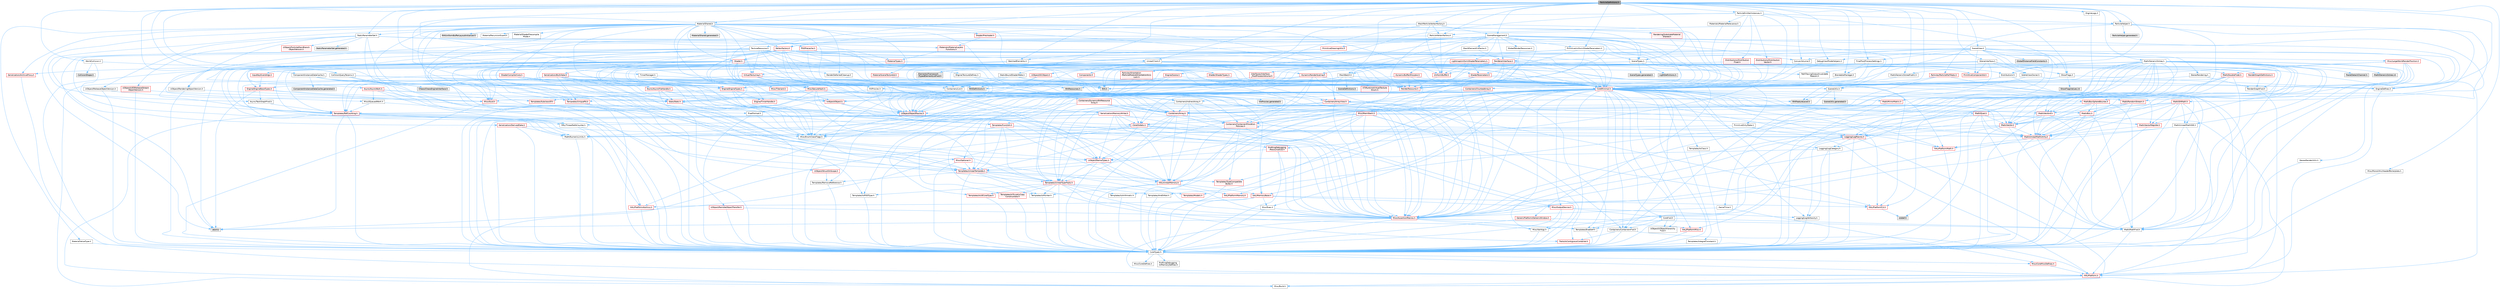 digraph "ParticleDefinitions.h"
{
 // INTERACTIVE_SVG=YES
 // LATEX_PDF_SIZE
  bgcolor="transparent";
  edge [fontname=Helvetica,fontsize=10,labelfontname=Helvetica,labelfontsize=10];
  node [fontname=Helvetica,fontsize=10,shape=box,height=0.2,width=0.4];
  Node1 [id="Node000001",label="ParticleDefinitions.h",height=0.2,width=0.4,color="gray40", fillcolor="grey60", style="filled", fontcolor="black",tooltip=" "];
  Node1 -> Node2 [id="edge1_Node000001_Node000002",color="steelblue1",style="solid",tooltip=" "];
  Node2 [id="Node000002",label="Misc/MonolithicHeaderBoilerplate.h",height=0.2,width=0.4,color="grey40", fillcolor="white", style="filled",URL="$d5/d77/MonolithicHeaderBoilerplate_8h.html",tooltip=" "];
  Node2 -> Node3 [id="edge2_Node000002_Node000003",color="steelblue1",style="solid",tooltip=" "];
  Node3 [id="Node000003",label="CoreTypes.h",height=0.2,width=0.4,color="grey40", fillcolor="white", style="filled",URL="$dc/dec/CoreTypes_8h.html",tooltip=" "];
  Node3 -> Node4 [id="edge3_Node000003_Node000004",color="steelblue1",style="solid",tooltip=" "];
  Node4 [id="Node000004",label="HAL/Platform.h",height=0.2,width=0.4,color="red", fillcolor="#FFF0F0", style="filled",URL="$d9/dd0/Platform_8h.html",tooltip=" "];
  Node4 -> Node5 [id="edge4_Node000004_Node000005",color="steelblue1",style="solid",tooltip=" "];
  Node5 [id="Node000005",label="Misc/Build.h",height=0.2,width=0.4,color="grey40", fillcolor="white", style="filled",URL="$d3/dbb/Build_8h.html",tooltip=" "];
  Node3 -> Node14 [id="edge5_Node000003_Node000014",color="steelblue1",style="solid",tooltip=" "];
  Node14 [id="Node000014",label="ProfilingDebugging\l/UMemoryDefines.h",height=0.2,width=0.4,color="grey40", fillcolor="white", style="filled",URL="$d2/da2/UMemoryDefines_8h.html",tooltip=" "];
  Node3 -> Node15 [id="edge6_Node000003_Node000015",color="steelblue1",style="solid",tooltip=" "];
  Node15 [id="Node000015",label="Misc/CoreMiscDefines.h",height=0.2,width=0.4,color="red", fillcolor="#FFF0F0", style="filled",URL="$da/d38/CoreMiscDefines_8h.html",tooltip=" "];
  Node15 -> Node4 [id="edge7_Node000015_Node000004",color="steelblue1",style="solid",tooltip=" "];
  Node3 -> Node16 [id="edge8_Node000003_Node000016",color="steelblue1",style="solid",tooltip=" "];
  Node16 [id="Node000016",label="Misc/CoreDefines.h",height=0.2,width=0.4,color="grey40", fillcolor="white", style="filled",URL="$d3/dd2/CoreDefines_8h.html",tooltip=" "];
  Node1 -> Node17 [id="edge9_Node000001_Node000017",color="steelblue1",style="solid",tooltip=" "];
  Node17 [id="Node000017",label="PixelFormat.h",height=0.2,width=0.4,color="grey40", fillcolor="white", style="filled",URL="$d6/d04/PixelFormat_8h.html",tooltip=" "];
  Node17 -> Node3 [id="edge10_Node000017_Node000003",color="steelblue1",style="solid",tooltip=" "];
  Node17 -> Node18 [id="edge11_Node000017_Node000018",color="steelblue1",style="solid",tooltip=" "];
  Node18 [id="Node000018",label="Misc/EnumClassFlags.h",height=0.2,width=0.4,color="grey40", fillcolor="white", style="filled",URL="$d8/de7/EnumClassFlags_8h.html",tooltip=" "];
  Node1 -> Node19 [id="edge12_Node000001_Node000019",color="steelblue1",style="solid",tooltip=" "];
  Node19 [id="Node000019",label="ParticleVertexFactory.h",height=0.2,width=0.4,color="grey40", fillcolor="white", style="filled",URL="$dc/de2/ParticleVertexFactory_8h.html",tooltip=" "];
  Node19 -> Node20 [id="edge13_Node000019_Node000020",color="steelblue1",style="solid",tooltip=" "];
  Node20 [id="Node000020",label="CoreMinimal.h",height=0.2,width=0.4,color="red", fillcolor="#FFF0F0", style="filled",URL="$d7/d67/CoreMinimal_8h.html",tooltip=" "];
  Node20 -> Node3 [id="edge14_Node000020_Node000003",color="steelblue1",style="solid",tooltip=" "];
  Node20 -> Node21 [id="edge15_Node000020_Node000021",color="steelblue1",style="solid",tooltip=" "];
  Node21 [id="Node000021",label="CoreFwd.h",height=0.2,width=0.4,color="grey40", fillcolor="white", style="filled",URL="$d1/d1e/CoreFwd_8h.html",tooltip=" "];
  Node21 -> Node3 [id="edge16_Node000021_Node000003",color="steelblue1",style="solid",tooltip=" "];
  Node21 -> Node22 [id="edge17_Node000021_Node000022",color="steelblue1",style="solid",tooltip=" "];
  Node22 [id="Node000022",label="Containers/ContainersFwd.h",height=0.2,width=0.4,color="grey40", fillcolor="white", style="filled",URL="$d4/d0a/ContainersFwd_8h.html",tooltip=" "];
  Node22 -> Node4 [id="edge18_Node000022_Node000004",color="steelblue1",style="solid",tooltip=" "];
  Node22 -> Node3 [id="edge19_Node000022_Node000003",color="steelblue1",style="solid",tooltip=" "];
  Node22 -> Node23 [id="edge20_Node000022_Node000023",color="steelblue1",style="solid",tooltip=" "];
  Node23 [id="Node000023",label="Traits/IsContiguousContainer.h",height=0.2,width=0.4,color="red", fillcolor="#FFF0F0", style="filled",URL="$d5/d3c/IsContiguousContainer_8h.html",tooltip=" "];
  Node23 -> Node3 [id="edge21_Node000023_Node000003",color="steelblue1",style="solid",tooltip=" "];
  Node21 -> Node26 [id="edge22_Node000021_Node000026",color="steelblue1",style="solid",tooltip=" "];
  Node26 [id="Node000026",label="Math/MathFwd.h",height=0.2,width=0.4,color="grey40", fillcolor="white", style="filled",URL="$d2/d10/MathFwd_8h.html",tooltip=" "];
  Node26 -> Node4 [id="edge23_Node000026_Node000004",color="steelblue1",style="solid",tooltip=" "];
  Node21 -> Node27 [id="edge24_Node000021_Node000027",color="steelblue1",style="solid",tooltip=" "];
  Node27 [id="Node000027",label="UObject/UObjectHierarchy\lFwd.h",height=0.2,width=0.4,color="grey40", fillcolor="white", style="filled",URL="$d3/d13/UObjectHierarchyFwd_8h.html",tooltip=" "];
  Node20 -> Node27 [id="edge25_Node000020_Node000027",color="steelblue1",style="solid",tooltip=" "];
  Node20 -> Node22 [id="edge26_Node000020_Node000022",color="steelblue1",style="solid",tooltip=" "];
  Node20 -> Node28 [id="edge27_Node000020_Node000028",color="steelblue1",style="solid",tooltip=" "];
  Node28 [id="Node000028",label="Misc/VarArgs.h",height=0.2,width=0.4,color="grey40", fillcolor="white", style="filled",URL="$d5/d6f/VarArgs_8h.html",tooltip=" "];
  Node28 -> Node3 [id="edge28_Node000028_Node000003",color="steelblue1",style="solid",tooltip=" "];
  Node20 -> Node29 [id="edge29_Node000020_Node000029",color="steelblue1",style="solid",tooltip=" "];
  Node29 [id="Node000029",label="Logging/LogVerbosity.h",height=0.2,width=0.4,color="grey40", fillcolor="white", style="filled",URL="$d2/d8f/LogVerbosity_8h.html",tooltip=" "];
  Node29 -> Node3 [id="edge30_Node000029_Node000003",color="steelblue1",style="solid",tooltip=" "];
  Node20 -> Node30 [id="edge31_Node000020_Node000030",color="steelblue1",style="solid",tooltip=" "];
  Node30 [id="Node000030",label="Misc/OutputDevice.h",height=0.2,width=0.4,color="red", fillcolor="#FFF0F0", style="filled",URL="$d7/d32/OutputDevice_8h.html",tooltip=" "];
  Node30 -> Node21 [id="edge32_Node000030_Node000021",color="steelblue1",style="solid",tooltip=" "];
  Node30 -> Node3 [id="edge33_Node000030_Node000003",color="steelblue1",style="solid",tooltip=" "];
  Node30 -> Node29 [id="edge34_Node000030_Node000029",color="steelblue1",style="solid",tooltip=" "];
  Node30 -> Node28 [id="edge35_Node000030_Node000028",color="steelblue1",style="solid",tooltip=" "];
  Node20 -> Node36 [id="edge36_Node000020_Node000036",color="steelblue1",style="solid",tooltip=" "];
  Node36 [id="Node000036",label="HAL/PlatformCrt.h",height=0.2,width=0.4,color="red", fillcolor="#FFF0F0", style="filled",URL="$d8/d75/PlatformCrt_8h.html",tooltip=" "];
  Node36 -> Node39 [id="edge37_Node000036_Node000039",color="steelblue1",style="solid",tooltip=" "];
  Node39 [id="Node000039",label="stddef.h",height=0.2,width=0.4,color="grey60", fillcolor="#E0E0E0", style="filled",tooltip=" "];
  Node20 -> Node46 [id="edge38_Node000020_Node000046",color="steelblue1",style="solid",tooltip=" "];
  Node46 [id="Node000046",label="HAL/PlatformMisc.h",height=0.2,width=0.4,color="red", fillcolor="#FFF0F0", style="filled",URL="$d0/df5/PlatformMisc_8h.html",tooltip=" "];
  Node46 -> Node3 [id="edge39_Node000046_Node000003",color="steelblue1",style="solid",tooltip=" "];
  Node20 -> Node64 [id="edge40_Node000020_Node000064",color="steelblue1",style="solid",tooltip=" "];
  Node64 [id="Node000064",label="Misc/AssertionMacros.h",height=0.2,width=0.4,color="red", fillcolor="#FFF0F0", style="filled",URL="$d0/dfa/AssertionMacros_8h.html",tooltip=" "];
  Node64 -> Node3 [id="edge41_Node000064_Node000003",color="steelblue1",style="solid",tooltip=" "];
  Node64 -> Node4 [id="edge42_Node000064_Node000004",color="steelblue1",style="solid",tooltip=" "];
  Node64 -> Node46 [id="edge43_Node000064_Node000046",color="steelblue1",style="solid",tooltip=" "];
  Node64 -> Node65 [id="edge44_Node000064_Node000065",color="steelblue1",style="solid",tooltip=" "];
  Node65 [id="Node000065",label="Templates/EnableIf.h",height=0.2,width=0.4,color="grey40", fillcolor="white", style="filled",URL="$d7/d60/EnableIf_8h.html",tooltip=" "];
  Node65 -> Node3 [id="edge45_Node000065_Node000003",color="steelblue1",style="solid",tooltip=" "];
  Node64 -> Node28 [id="edge46_Node000064_Node000028",color="steelblue1",style="solid",tooltip=" "];
  Node64 -> Node72 [id="edge47_Node000064_Node000072",color="steelblue1",style="solid",tooltip=" "];
  Node72 [id="Node000072",label="atomic",height=0.2,width=0.4,color="grey60", fillcolor="#E0E0E0", style="filled",tooltip=" "];
  Node20 -> Node73 [id="edge48_Node000020_Node000073",color="steelblue1",style="solid",tooltip=" "];
  Node73 [id="Node000073",label="Templates/IsPointer.h",height=0.2,width=0.4,color="grey40", fillcolor="white", style="filled",URL="$d7/d05/IsPointer_8h.html",tooltip=" "];
  Node73 -> Node3 [id="edge49_Node000073_Node000003",color="steelblue1",style="solid",tooltip=" "];
  Node20 -> Node74 [id="edge50_Node000020_Node000074",color="steelblue1",style="solid",tooltip=" "];
  Node74 [id="Node000074",label="HAL/PlatformMemory.h",height=0.2,width=0.4,color="red", fillcolor="#FFF0F0", style="filled",URL="$de/d68/PlatformMemory_8h.html",tooltip=" "];
  Node74 -> Node3 [id="edge51_Node000074_Node000003",color="steelblue1",style="solid",tooltip=" "];
  Node20 -> Node57 [id="edge52_Node000020_Node000057",color="steelblue1",style="solid",tooltip=" "];
  Node57 [id="Node000057",label="HAL/PlatformAtomics.h",height=0.2,width=0.4,color="red", fillcolor="#FFF0F0", style="filled",URL="$d3/d36/PlatformAtomics_8h.html",tooltip=" "];
  Node57 -> Node3 [id="edge53_Node000057_Node000003",color="steelblue1",style="solid",tooltip=" "];
  Node20 -> Node79 [id="edge54_Node000020_Node000079",color="steelblue1",style="solid",tooltip=" "];
  Node79 [id="Node000079",label="Misc/Exec.h",height=0.2,width=0.4,color="grey40", fillcolor="white", style="filled",URL="$de/ddb/Exec_8h.html",tooltip=" "];
  Node79 -> Node3 [id="edge55_Node000079_Node000003",color="steelblue1",style="solid",tooltip=" "];
  Node79 -> Node64 [id="edge56_Node000079_Node000064",color="steelblue1",style="solid",tooltip=" "];
  Node20 -> Node80 [id="edge57_Node000020_Node000080",color="steelblue1",style="solid",tooltip=" "];
  Node80 [id="Node000080",label="HAL/MemoryBase.h",height=0.2,width=0.4,color="red", fillcolor="#FFF0F0", style="filled",URL="$d6/d9f/MemoryBase_8h.html",tooltip=" "];
  Node80 -> Node3 [id="edge58_Node000080_Node000003",color="steelblue1",style="solid",tooltip=" "];
  Node80 -> Node57 [id="edge59_Node000080_Node000057",color="steelblue1",style="solid",tooltip=" "];
  Node80 -> Node36 [id="edge60_Node000080_Node000036",color="steelblue1",style="solid",tooltip=" "];
  Node80 -> Node79 [id="edge61_Node000080_Node000079",color="steelblue1",style="solid",tooltip=" "];
  Node80 -> Node30 [id="edge62_Node000080_Node000030",color="steelblue1",style="solid",tooltip=" "];
  Node20 -> Node90 [id="edge63_Node000020_Node000090",color="steelblue1",style="solid",tooltip=" "];
  Node90 [id="Node000090",label="HAL/UnrealMemory.h",height=0.2,width=0.4,color="red", fillcolor="#FFF0F0", style="filled",URL="$d9/d96/UnrealMemory_8h.html",tooltip=" "];
  Node90 -> Node3 [id="edge64_Node000090_Node000003",color="steelblue1",style="solid",tooltip=" "];
  Node90 -> Node80 [id="edge65_Node000090_Node000080",color="steelblue1",style="solid",tooltip=" "];
  Node90 -> Node74 [id="edge66_Node000090_Node000074",color="steelblue1",style="solid",tooltip=" "];
  Node90 -> Node73 [id="edge67_Node000090_Node000073",color="steelblue1",style="solid",tooltip=" "];
  Node20 -> Node92 [id="edge68_Node000020_Node000092",color="steelblue1",style="solid",tooltip=" "];
  Node92 [id="Node000092",label="Templates/IsArithmetic.h",height=0.2,width=0.4,color="grey40", fillcolor="white", style="filled",URL="$d2/d5d/IsArithmetic_8h.html",tooltip=" "];
  Node92 -> Node3 [id="edge69_Node000092_Node000003",color="steelblue1",style="solid",tooltip=" "];
  Node20 -> Node86 [id="edge70_Node000020_Node000086",color="steelblue1",style="solid",tooltip=" "];
  Node86 [id="Node000086",label="Templates/AndOrNot.h",height=0.2,width=0.4,color="grey40", fillcolor="white", style="filled",URL="$db/d0a/AndOrNot_8h.html",tooltip=" "];
  Node86 -> Node3 [id="edge71_Node000086_Node000003",color="steelblue1",style="solid",tooltip=" "];
  Node20 -> Node93 [id="edge72_Node000020_Node000093",color="steelblue1",style="solid",tooltip=" "];
  Node93 [id="Node000093",label="Templates/IsPODType.h",height=0.2,width=0.4,color="grey40", fillcolor="white", style="filled",URL="$d7/db1/IsPODType_8h.html",tooltip=" "];
  Node93 -> Node3 [id="edge73_Node000093_Node000003",color="steelblue1",style="solid",tooltip=" "];
  Node20 -> Node94 [id="edge74_Node000020_Node000094",color="steelblue1",style="solid",tooltip=" "];
  Node94 [id="Node000094",label="Templates/IsUECoreType.h",height=0.2,width=0.4,color="red", fillcolor="#FFF0F0", style="filled",URL="$d1/db8/IsUECoreType_8h.html",tooltip=" "];
  Node94 -> Node3 [id="edge75_Node000094_Node000003",color="steelblue1",style="solid",tooltip=" "];
  Node20 -> Node87 [id="edge76_Node000020_Node000087",color="steelblue1",style="solid",tooltip=" "];
  Node87 [id="Node000087",label="Templates/IsTriviallyCopy\lConstructible.h",height=0.2,width=0.4,color="red", fillcolor="#FFF0F0", style="filled",URL="$d3/d78/IsTriviallyCopyConstructible_8h.html",tooltip=" "];
  Node87 -> Node3 [id="edge77_Node000087_Node000003",color="steelblue1",style="solid",tooltip=" "];
  Node20 -> Node95 [id="edge78_Node000020_Node000095",color="steelblue1",style="solid",tooltip=" "];
  Node95 [id="Node000095",label="Templates/UnrealTypeTraits.h",height=0.2,width=0.4,color="red", fillcolor="#FFF0F0", style="filled",URL="$d2/d2d/UnrealTypeTraits_8h.html",tooltip=" "];
  Node95 -> Node3 [id="edge79_Node000095_Node000003",color="steelblue1",style="solid",tooltip=" "];
  Node95 -> Node73 [id="edge80_Node000095_Node000073",color="steelblue1",style="solid",tooltip=" "];
  Node95 -> Node64 [id="edge81_Node000095_Node000064",color="steelblue1",style="solid",tooltip=" "];
  Node95 -> Node86 [id="edge82_Node000095_Node000086",color="steelblue1",style="solid",tooltip=" "];
  Node95 -> Node65 [id="edge83_Node000095_Node000065",color="steelblue1",style="solid",tooltip=" "];
  Node95 -> Node92 [id="edge84_Node000095_Node000092",color="steelblue1",style="solid",tooltip=" "];
  Node95 -> Node96 [id="edge85_Node000095_Node000096",color="steelblue1",style="solid",tooltip=" "];
  Node96 [id="Node000096",label="Templates/Models.h",height=0.2,width=0.4,color="red", fillcolor="#FFF0F0", style="filled",URL="$d3/d0c/Models_8h.html",tooltip=" "];
  Node95 -> Node93 [id="edge86_Node000095_Node000093",color="steelblue1",style="solid",tooltip=" "];
  Node95 -> Node94 [id="edge87_Node000095_Node000094",color="steelblue1",style="solid",tooltip=" "];
  Node95 -> Node87 [id="edge88_Node000095_Node000087",color="steelblue1",style="solid",tooltip=" "];
  Node20 -> Node65 [id="edge89_Node000020_Node000065",color="steelblue1",style="solid",tooltip=" "];
  Node20 -> Node97 [id="edge90_Node000020_Node000097",color="steelblue1",style="solid",tooltip=" "];
  Node97 [id="Node000097",label="Templates/RemoveReference.h",height=0.2,width=0.4,color="grey40", fillcolor="white", style="filled",URL="$da/dbe/RemoveReference_8h.html",tooltip=" "];
  Node97 -> Node3 [id="edge91_Node000097_Node000003",color="steelblue1",style="solid",tooltip=" "];
  Node20 -> Node98 [id="edge92_Node000020_Node000098",color="steelblue1",style="solid",tooltip=" "];
  Node98 [id="Node000098",label="Templates/IntegralConstant.h",height=0.2,width=0.4,color="grey40", fillcolor="white", style="filled",URL="$db/d1b/IntegralConstant_8h.html",tooltip=" "];
  Node98 -> Node3 [id="edge93_Node000098_Node000003",color="steelblue1",style="solid",tooltip=" "];
  Node20 -> Node99 [id="edge94_Node000020_Node000099",color="steelblue1",style="solid",tooltip=" "];
  Node99 [id="Node000099",label="Templates/IsClass.h",height=0.2,width=0.4,color="grey40", fillcolor="white", style="filled",URL="$db/dcb/IsClass_8h.html",tooltip=" "];
  Node99 -> Node3 [id="edge95_Node000099_Node000003",color="steelblue1",style="solid",tooltip=" "];
  Node20 -> Node100 [id="edge96_Node000020_Node000100",color="steelblue1",style="solid",tooltip=" "];
  Node100 [id="Node000100",label="Templates/TypeCompatible\lBytes.h",height=0.2,width=0.4,color="red", fillcolor="#FFF0F0", style="filled",URL="$df/d0a/TypeCompatibleBytes_8h.html",tooltip=" "];
  Node100 -> Node3 [id="edge97_Node000100_Node000003",color="steelblue1",style="solid",tooltip=" "];
  Node20 -> Node23 [id="edge98_Node000020_Node000023",color="steelblue1",style="solid",tooltip=" "];
  Node20 -> Node101 [id="edge99_Node000020_Node000101",color="steelblue1",style="solid",tooltip=" "];
  Node101 [id="Node000101",label="Templates/UnrealTemplate.h",height=0.2,width=0.4,color="red", fillcolor="#FFF0F0", style="filled",URL="$d4/d24/UnrealTemplate_8h.html",tooltip=" "];
  Node101 -> Node3 [id="edge100_Node000101_Node000003",color="steelblue1",style="solid",tooltip=" "];
  Node101 -> Node73 [id="edge101_Node000101_Node000073",color="steelblue1",style="solid",tooltip=" "];
  Node101 -> Node90 [id="edge102_Node000101_Node000090",color="steelblue1",style="solid",tooltip=" "];
  Node101 -> Node95 [id="edge103_Node000101_Node000095",color="steelblue1",style="solid",tooltip=" "];
  Node101 -> Node97 [id="edge104_Node000101_Node000097",color="steelblue1",style="solid",tooltip=" "];
  Node101 -> Node100 [id="edge105_Node000101_Node000100",color="steelblue1",style="solid",tooltip=" "];
  Node101 -> Node23 [id="edge106_Node000101_Node000023",color="steelblue1",style="solid",tooltip=" "];
  Node20 -> Node51 [id="edge107_Node000020_Node000051",color="steelblue1",style="solid",tooltip=" "];
  Node51 [id="Node000051",label="Math/NumericLimits.h",height=0.2,width=0.4,color="grey40", fillcolor="white", style="filled",URL="$df/d1b/NumericLimits_8h.html",tooltip=" "];
  Node51 -> Node3 [id="edge108_Node000051_Node000003",color="steelblue1",style="solid",tooltip=" "];
  Node20 -> Node105 [id="edge109_Node000020_Node000105",color="steelblue1",style="solid",tooltip=" "];
  Node105 [id="Node000105",label="HAL/PlatformMath.h",height=0.2,width=0.4,color="red", fillcolor="#FFF0F0", style="filled",URL="$dc/d53/PlatformMath_8h.html",tooltip=" "];
  Node105 -> Node3 [id="edge110_Node000105_Node000003",color="steelblue1",style="solid",tooltip=" "];
  Node20 -> Node114 [id="edge111_Node000020_Node000114",color="steelblue1",style="solid",tooltip=" "];
  Node114 [id="Node000114",label="Containers/ContainerAllocation\lPolicies.h",height=0.2,width=0.4,color="red", fillcolor="#FFF0F0", style="filled",URL="$d7/dff/ContainerAllocationPolicies_8h.html",tooltip=" "];
  Node114 -> Node3 [id="edge112_Node000114_Node000003",color="steelblue1",style="solid",tooltip=" "];
  Node114 -> Node114 [id="edge113_Node000114_Node000114",color="steelblue1",style="solid",tooltip=" "];
  Node114 -> Node105 [id="edge114_Node000114_Node000105",color="steelblue1",style="solid",tooltip=" "];
  Node114 -> Node90 [id="edge115_Node000114_Node000090",color="steelblue1",style="solid",tooltip=" "];
  Node114 -> Node51 [id="edge116_Node000114_Node000051",color="steelblue1",style="solid",tooltip=" "];
  Node114 -> Node64 [id="edge117_Node000114_Node000064",color="steelblue1",style="solid",tooltip=" "];
  Node114 -> Node100 [id="edge118_Node000114_Node000100",color="steelblue1",style="solid",tooltip=" "];
  Node20 -> Node138 [id="edge119_Node000020_Node000138",color="steelblue1",style="solid",tooltip=" "];
  Node138 [id="Node000138",label="Math/UnrealMathUtility.h",height=0.2,width=0.4,color="red", fillcolor="#FFF0F0", style="filled",URL="$db/db8/UnrealMathUtility_8h.html",tooltip=" "];
  Node138 -> Node3 [id="edge120_Node000138_Node000003",color="steelblue1",style="solid",tooltip=" "];
  Node138 -> Node64 [id="edge121_Node000138_Node000064",color="steelblue1",style="solid",tooltip=" "];
  Node138 -> Node105 [id="edge122_Node000138_Node000105",color="steelblue1",style="solid",tooltip=" "];
  Node138 -> Node26 [id="edge123_Node000138_Node000026",color="steelblue1",style="solid",tooltip=" "];
  Node20 -> Node152 [id="edge124_Node000020_Node000152",color="steelblue1",style="solid",tooltip=" "];
  Node152 [id="Node000152",label="Containers/Array.h",height=0.2,width=0.4,color="red", fillcolor="#FFF0F0", style="filled",URL="$df/dd0/Array_8h.html",tooltip=" "];
  Node152 -> Node3 [id="edge125_Node000152_Node000003",color="steelblue1",style="solid",tooltip=" "];
  Node152 -> Node64 [id="edge126_Node000152_Node000064",color="steelblue1",style="solid",tooltip=" "];
  Node152 -> Node90 [id="edge127_Node000152_Node000090",color="steelblue1",style="solid",tooltip=" "];
  Node152 -> Node95 [id="edge128_Node000152_Node000095",color="steelblue1",style="solid",tooltip=" "];
  Node152 -> Node101 [id="edge129_Node000152_Node000101",color="steelblue1",style="solid",tooltip=" "];
  Node152 -> Node114 [id="edge130_Node000152_Node000114",color="steelblue1",style="solid",tooltip=" "];
  Node20 -> Node183 [id="edge131_Node000020_Node000183",color="steelblue1",style="solid",tooltip=" "];
  Node183 [id="Node000183",label="UObject/NameTypes.h",height=0.2,width=0.4,color="red", fillcolor="#FFF0F0", style="filled",URL="$d6/d35/NameTypes_8h.html",tooltip=" "];
  Node183 -> Node3 [id="edge132_Node000183_Node000003",color="steelblue1",style="solid",tooltip=" "];
  Node183 -> Node64 [id="edge133_Node000183_Node000064",color="steelblue1",style="solid",tooltip=" "];
  Node183 -> Node90 [id="edge134_Node000183_Node000090",color="steelblue1",style="solid",tooltip=" "];
  Node183 -> Node95 [id="edge135_Node000183_Node000095",color="steelblue1",style="solid",tooltip=" "];
  Node183 -> Node101 [id="edge136_Node000183_Node000101",color="steelblue1",style="solid",tooltip=" "];
  Node20 -> Node192 [id="edge137_Node000020_Node000192",color="steelblue1",style="solid",tooltip=" "];
  Node192 [id="Node000192",label="Templates/Function.h",height=0.2,width=0.4,color="red", fillcolor="#FFF0F0", style="filled",URL="$df/df5/Function_8h.html",tooltip=" "];
  Node192 -> Node3 [id="edge138_Node000192_Node000003",color="steelblue1",style="solid",tooltip=" "];
  Node192 -> Node64 [id="edge139_Node000192_Node000064",color="steelblue1",style="solid",tooltip=" "];
  Node192 -> Node90 [id="edge140_Node000192_Node000090",color="steelblue1",style="solid",tooltip=" "];
  Node192 -> Node95 [id="edge141_Node000192_Node000095",color="steelblue1",style="solid",tooltip=" "];
  Node192 -> Node101 [id="edge142_Node000192_Node000101",color="steelblue1",style="solid",tooltip=" "];
  Node192 -> Node138 [id="edge143_Node000192_Node000138",color="steelblue1",style="solid",tooltip=" "];
  Node20 -> Node225 [id="edge144_Node000020_Node000225",color="steelblue1",style="solid",tooltip=" "];
  Node225 [id="Node000225",label="Logging/LogCategory.h",height=0.2,width=0.4,color="grey40", fillcolor="white", style="filled",URL="$d9/d36/LogCategory_8h.html",tooltip=" "];
  Node225 -> Node3 [id="edge145_Node000225_Node000003",color="steelblue1",style="solid",tooltip=" "];
  Node225 -> Node29 [id="edge146_Node000225_Node000029",color="steelblue1",style="solid",tooltip=" "];
  Node225 -> Node183 [id="edge147_Node000225_Node000183",color="steelblue1",style="solid",tooltip=" "];
  Node20 -> Node226 [id="edge148_Node000020_Node000226",color="steelblue1",style="solid",tooltip=" "];
  Node226 [id="Node000226",label="Logging/LogMacros.h",height=0.2,width=0.4,color="red", fillcolor="#FFF0F0", style="filled",URL="$d0/d16/LogMacros_8h.html",tooltip=" "];
  Node226 -> Node3 [id="edge149_Node000226_Node000003",color="steelblue1",style="solid",tooltip=" "];
  Node226 -> Node225 [id="edge150_Node000226_Node000225",color="steelblue1",style="solid",tooltip=" "];
  Node226 -> Node29 [id="edge151_Node000226_Node000029",color="steelblue1",style="solid",tooltip=" "];
  Node226 -> Node64 [id="edge152_Node000226_Node000064",color="steelblue1",style="solid",tooltip=" "];
  Node226 -> Node5 [id="edge153_Node000226_Node000005",color="steelblue1",style="solid",tooltip=" "];
  Node226 -> Node28 [id="edge154_Node000226_Node000028",color="steelblue1",style="solid",tooltip=" "];
  Node226 -> Node65 [id="edge155_Node000226_Node000065",color="steelblue1",style="solid",tooltip=" "];
  Node20 -> Node238 [id="edge156_Node000020_Node000238",color="steelblue1",style="solid",tooltip=" "];
  Node238 [id="Node000238",label="CoreGlobals.h",height=0.2,width=0.4,color="red", fillcolor="#FFF0F0", style="filled",URL="$d5/d8c/CoreGlobals_8h.html",tooltip=" "];
  Node238 -> Node3 [id="edge157_Node000238_Node000003",color="steelblue1",style="solid",tooltip=" "];
  Node238 -> Node226 [id="edge158_Node000238_Node000226",color="steelblue1",style="solid",tooltip=" "];
  Node238 -> Node5 [id="edge159_Node000238_Node000005",color="steelblue1",style="solid",tooltip=" "];
  Node238 -> Node18 [id="edge160_Node000238_Node000018",color="steelblue1",style="solid",tooltip=" "];
  Node238 -> Node30 [id="edge161_Node000238_Node000030",color="steelblue1",style="solid",tooltip=" "];
  Node238 -> Node183 [id="edge162_Node000238_Node000183",color="steelblue1",style="solid",tooltip=" "];
  Node238 -> Node72 [id="edge163_Node000238_Node000072",color="steelblue1",style="solid",tooltip=" "];
  Node20 -> Node207 [id="edge164_Node000020_Node000207",color="steelblue1",style="solid",tooltip=" "];
  Node207 [id="Node000207",label="Misc/Optional.h",height=0.2,width=0.4,color="red", fillcolor="#FFF0F0", style="filled",URL="$d2/dae/Optional_8h.html",tooltip=" "];
  Node207 -> Node3 [id="edge165_Node000207_Node000003",color="steelblue1",style="solid",tooltip=" "];
  Node207 -> Node64 [id="edge166_Node000207_Node000064",color="steelblue1",style="solid",tooltip=" "];
  Node207 -> Node101 [id="edge167_Node000207_Node000101",color="steelblue1",style="solid",tooltip=" "];
  Node20 -> Node211 [id="edge168_Node000020_Node000211",color="steelblue1",style="solid",tooltip=" "];
  Node211 [id="Node000211",label="Templates/UniquePtr.h",height=0.2,width=0.4,color="red", fillcolor="#FFF0F0", style="filled",URL="$de/d1a/UniquePtr_8h.html",tooltip=" "];
  Node211 -> Node3 [id="edge169_Node000211_Node000003",color="steelblue1",style="solid",tooltip=" "];
  Node211 -> Node101 [id="edge170_Node000211_Node000101",color="steelblue1",style="solid",tooltip=" "];
  Node20 -> Node280 [id="edge171_Node000020_Node000280",color="steelblue1",style="solid",tooltip=" "];
  Node280 [id="Node000280",label="Math/Vector.h",height=0.2,width=0.4,color="red", fillcolor="#FFF0F0", style="filled",URL="$d6/dbe/Vector_8h.html",tooltip=" "];
  Node280 -> Node3 [id="edge172_Node000280_Node000003",color="steelblue1",style="solid",tooltip=" "];
  Node280 -> Node64 [id="edge173_Node000280_Node000064",color="steelblue1",style="solid",tooltip=" "];
  Node280 -> Node26 [id="edge174_Node000280_Node000026",color="steelblue1",style="solid",tooltip=" "];
  Node280 -> Node51 [id="edge175_Node000280_Node000051",color="steelblue1",style="solid",tooltip=" "];
  Node280 -> Node138 [id="edge176_Node000280_Node000138",color="steelblue1",style="solid",tooltip=" "];
  Node280 -> Node226 [id="edge177_Node000280_Node000226",color="steelblue1",style="solid",tooltip=" "];
  Node20 -> Node284 [id="edge178_Node000020_Node000284",color="steelblue1",style="solid",tooltip=" "];
  Node284 [id="Node000284",label="Math/Vector4.h",height=0.2,width=0.4,color="red", fillcolor="#FFF0F0", style="filled",URL="$d7/d36/Vector4_8h.html",tooltip=" "];
  Node284 -> Node3 [id="edge179_Node000284_Node000003",color="steelblue1",style="solid",tooltip=" "];
  Node284 -> Node26 [id="edge180_Node000284_Node000026",color="steelblue1",style="solid",tooltip=" "];
  Node284 -> Node138 [id="edge181_Node000284_Node000138",color="steelblue1",style="solid",tooltip=" "];
  Node284 -> Node226 [id="edge182_Node000284_Node000226",color="steelblue1",style="solid",tooltip=" "];
  Node284 -> Node280 [id="edge183_Node000284_Node000280",color="steelblue1",style="solid",tooltip=" "];
  Node20 -> Node285 [id="edge184_Node000020_Node000285",color="steelblue1",style="solid",tooltip=" "];
  Node285 [id="Node000285",label="Math/VectorRegister.h",height=0.2,width=0.4,color="red", fillcolor="#FFF0F0", style="filled",URL="$da/d8b/VectorRegister_8h.html",tooltip=" "];
  Node285 -> Node3 [id="edge185_Node000285_Node000003",color="steelblue1",style="solid",tooltip=" "];
  Node285 -> Node138 [id="edge186_Node000285_Node000138",color="steelblue1",style="solid",tooltip=" "];
  Node20 -> Node299 [id="edge187_Node000020_Node000299",color="steelblue1",style="solid",tooltip=" "];
  Node299 [id="Node000299",label="Math/Box.h",height=0.2,width=0.4,color="red", fillcolor="#FFF0F0", style="filled",URL="$de/d0f/Box_8h.html",tooltip=" "];
  Node299 -> Node3 [id="edge188_Node000299_Node000003",color="steelblue1",style="solid",tooltip=" "];
  Node299 -> Node64 [id="edge189_Node000299_Node000064",color="steelblue1",style="solid",tooltip=" "];
  Node299 -> Node26 [id="edge190_Node000299_Node000026",color="steelblue1",style="solid",tooltip=" "];
  Node299 -> Node138 [id="edge191_Node000299_Node000138",color="steelblue1",style="solid",tooltip=" "];
  Node299 -> Node280 [id="edge192_Node000299_Node000280",color="steelblue1",style="solid",tooltip=" "];
  Node20 -> Node310 [id="edge193_Node000020_Node000310",color="steelblue1",style="solid",tooltip=" "];
  Node310 [id="Node000310",label="Math/BoxSphereBounds.h",height=0.2,width=0.4,color="red", fillcolor="#FFF0F0", style="filled",URL="$d3/d0a/BoxSphereBounds_8h.html",tooltip=" "];
  Node310 -> Node3 [id="edge194_Node000310_Node000003",color="steelblue1",style="solid",tooltip=" "];
  Node310 -> Node26 [id="edge195_Node000310_Node000026",color="steelblue1",style="solid",tooltip=" "];
  Node310 -> Node138 [id="edge196_Node000310_Node000138",color="steelblue1",style="solid",tooltip=" "];
  Node310 -> Node226 [id="edge197_Node000310_Node000226",color="steelblue1",style="solid",tooltip=" "];
  Node310 -> Node280 [id="edge198_Node000310_Node000280",color="steelblue1",style="solid",tooltip=" "];
  Node310 -> Node299 [id="edge199_Node000310_Node000299",color="steelblue1",style="solid",tooltip=" "];
  Node20 -> Node305 [id="edge200_Node000020_Node000305",color="steelblue1",style="solid",tooltip=" "];
  Node305 [id="Node000305",label="Math/Quat.h",height=0.2,width=0.4,color="red", fillcolor="#FFF0F0", style="filled",URL="$d9/de9/Quat_8h.html",tooltip=" "];
  Node305 -> Node3 [id="edge201_Node000305_Node000003",color="steelblue1",style="solid",tooltip=" "];
  Node305 -> Node64 [id="edge202_Node000305_Node000064",color="steelblue1",style="solid",tooltip=" "];
  Node305 -> Node138 [id="edge203_Node000305_Node000138",color="steelblue1",style="solid",tooltip=" "];
  Node305 -> Node226 [id="edge204_Node000305_Node000226",color="steelblue1",style="solid",tooltip=" "];
  Node305 -> Node26 [id="edge205_Node000305_Node000026",color="steelblue1",style="solid",tooltip=" "];
  Node305 -> Node280 [id="edge206_Node000305_Node000280",color="steelblue1",style="solid",tooltip=" "];
  Node305 -> Node285 [id="edge207_Node000305_Node000285",color="steelblue1",style="solid",tooltip=" "];
  Node20 -> Node322 [id="edge208_Node000020_Node000322",color="steelblue1",style="solid",tooltip=" "];
  Node322 [id="Node000322",label="Math/MirrorMatrix.h",height=0.2,width=0.4,color="red", fillcolor="#FFF0F0", style="filled",URL="$d1/d9d/MirrorMatrix_8h.html",tooltip=" "];
  Node322 -> Node3 [id="edge209_Node000322_Node000003",color="steelblue1",style="solid",tooltip=" "];
  Node19 -> Node339 [id="edge210_Node000019_Node000339",color="steelblue1",style="solid",tooltip=" "];
  Node339 [id="Node000339",label="RenderResource.h",height=0.2,width=0.4,color="red", fillcolor="#FFF0F0", style="filled",URL="$d1/ddb/RenderResource_8h.html",tooltip=" "];
  Node339 -> Node342 [id="edge211_Node000339_Node000342",color="steelblue1",style="solid",tooltip=" "];
  Node342 [id="Node000342",label="RHIFeatureLevel.h",height=0.2,width=0.4,color="grey60", fillcolor="#E0E0E0", style="filled",tooltip=" "];
  Node339 -> Node238 [id="edge212_Node000339_Node000238",color="steelblue1",style="solid",tooltip=" "];
  Node19 -> Node346 [id="edge213_Node000019_Node000346",color="steelblue1",style="solid",tooltip=" "];
  Node346 [id="Node000346",label="UniformBuffer.h",height=0.2,width=0.4,color="red", fillcolor="#FFF0F0", style="filled",URL="$de/d78/UniformBuffer_8h.html",tooltip=" "];
  Node346 -> Node339 [id="edge214_Node000346_Node000339",color="steelblue1",style="solid",tooltip=" "];
  Node19 -> Node445 [id="edge215_Node000019_Node000445",color="steelblue1",style="solid",tooltip=" "];
  Node445 [id="Node000445",label="VertexFactory.h",height=0.2,width=0.4,color="red", fillcolor="#FFF0F0", style="filled",URL="$d8/dc4/VertexFactory_8h.html",tooltip=" "];
  Node445 -> Node152 [id="edge216_Node000445_Node000152",color="steelblue1",style="solid",tooltip=" "];
  Node445 -> Node114 [id="edge217_Node000445_Node000114",color="steelblue1",style="solid",tooltip=" "];
  Node445 -> Node350 [id="edge218_Node000445_Node000350",color="steelblue1",style="solid",tooltip=" "];
  Node350 [id="Node000350",label="Containers/List.h",height=0.2,width=0.4,color="grey40", fillcolor="white", style="filled",URL="$de/d88/List_8h.html",tooltip=" "];
  Node350 -> Node3 [id="edge219_Node000350_Node000003",color="steelblue1",style="solid",tooltip=" "];
  Node350 -> Node64 [id="edge220_Node000350_Node000064",color="steelblue1",style="solid",tooltip=" "];
  Node445 -> Node20 [id="edge221_Node000445_Node000020",color="steelblue1",style="solid",tooltip=" "];
  Node445 -> Node3 [id="edge222_Node000445_Node000003",color="steelblue1",style="solid",tooltip=" "];
  Node445 -> Node36 [id="edge223_Node000445_Node000036",color="steelblue1",style="solid",tooltip=" "];
  Node445 -> Node51 [id="edge224_Node000445_Node000051",color="steelblue1",style="solid",tooltip=" "];
  Node445 -> Node64 [id="edge225_Node000445_Node000064",color="steelblue1",style="solid",tooltip=" "];
  Node445 -> Node18 [id="edge226_Node000445_Node000018",color="steelblue1",style="solid",tooltip=" "];
  Node445 -> Node355 [id="edge227_Node000445_Node000355",color="steelblue1",style="solid",tooltip=" "];
  Node355 [id="Node000355",label="Misc/SecureHash.h",height=0.2,width=0.4,color="red", fillcolor="#FFF0F0", style="filled",URL="$df/d38/SecureHash_8h.html",tooltip=" "];
  Node355 -> Node152 [id="edge228_Node000355_Node000152",color="steelblue1",style="solid",tooltip=" "];
  Node355 -> Node3 [id="edge229_Node000355_Node000003",color="steelblue1",style="solid",tooltip=" "];
  Node355 -> Node36 [id="edge230_Node000355_Node000036",color="steelblue1",style="solid",tooltip=" "];
  Node355 -> Node90 [id="edge231_Node000355_Node000090",color="steelblue1",style="solid",tooltip=" "];
  Node355 -> Node64 [id="edge232_Node000355_Node000064",color="steelblue1",style="solid",tooltip=" "];
  Node355 -> Node231 [id="edge233_Node000355_Node000231",color="steelblue1",style="solid",tooltip=" "];
  Node231 [id="Node000231",label="Misc/Guid.h",height=0.2,width=0.4,color="red", fillcolor="#FFF0F0", style="filled",URL="$d6/d2a/Guid_8h.html",tooltip=" "];
  Node231 -> Node3 [id="edge234_Node000231_Node000003",color="steelblue1",style="solid",tooltip=" "];
  Node231 -> Node64 [id="edge235_Node000231_Node000064",color="steelblue1",style="solid",tooltip=" "];
  Node355 -> Node357 [id="edge236_Node000355_Node000357",color="steelblue1",style="solid",tooltip=" "];
  Node357 [id="Node000357",label="Stats/Stats.h",height=0.2,width=0.4,color="red", fillcolor="#FFF0F0", style="filled",URL="$dc/d09/Stats_8h.html",tooltip=" "];
  Node357 -> Node238 [id="edge237_Node000357_Node000238",color="steelblue1",style="solid",tooltip=" "];
  Node357 -> Node3 [id="edge238_Node000357_Node000003",color="steelblue1",style="solid",tooltip=" "];
  Node355 -> Node101 [id="edge239_Node000355_Node000101",color="steelblue1",style="solid",tooltip=" "];
  Node445 -> Node351 [id="edge240_Node000445_Node000351",color="steelblue1",style="solid",tooltip=" "];
  Node351 [id="Node000351",label="RHI.h",height=0.2,width=0.4,color="grey60", fillcolor="#E0E0E0", style="filled",tooltip=" "];
  Node445 -> Node352 [id="edge241_Node000445_Node000352",color="steelblue1",style="solid",tooltip=" "];
  Node352 [id="Node000352",label="RHIDefinitions.h",height=0.2,width=0.4,color="grey60", fillcolor="#E0E0E0", style="filled",tooltip=" "];
  Node445 -> Node339 [id="edge242_Node000445_Node000339",color="steelblue1",style="solid",tooltip=" "];
  Node445 -> Node446 [id="edge243_Node000445_Node000446",color="steelblue1",style="solid",tooltip=" "];
  Node446 [id="Node000446",label="Shader.h",height=0.2,width=0.4,color="red", fillcolor="#FFF0F0", style="filled",URL="$d2/dac/Shader_8h.html",tooltip=" "];
  Node446 -> Node152 [id="edge244_Node000446_Node000152",color="steelblue1",style="solid",tooltip=" "];
  Node446 -> Node190 [id="edge245_Node000446_Node000190",color="steelblue1",style="solid",tooltip=" "];
  Node190 [id="Node000190",label="Containers/ArrayView.h",height=0.2,width=0.4,color="red", fillcolor="#FFF0F0", style="filled",URL="$d7/df4/ArrayView_8h.html",tooltip=" "];
  Node190 -> Node3 [id="edge246_Node000190_Node000003",color="steelblue1",style="solid",tooltip=" "];
  Node190 -> Node22 [id="edge247_Node000190_Node000022",color="steelblue1",style="solid",tooltip=" "];
  Node190 -> Node64 [id="edge248_Node000190_Node000064",color="steelblue1",style="solid",tooltip=" "];
  Node190 -> Node95 [id="edge249_Node000190_Node000095",color="steelblue1",style="solid",tooltip=" "];
  Node190 -> Node152 [id="edge250_Node000190_Node000152",color="steelblue1",style="solid",tooltip=" "];
  Node190 -> Node138 [id="edge251_Node000190_Node000138",color="steelblue1",style="solid",tooltip=" "];
  Node446 -> Node22 [id="edge252_Node000446_Node000022",color="steelblue1",style="solid",tooltip=" "];
  Node446 -> Node350 [id="edge253_Node000446_Node000350",color="steelblue1",style="solid",tooltip=" "];
  Node446 -> Node20 [id="edge254_Node000446_Node000020",color="steelblue1",style="solid",tooltip=" "];
  Node446 -> Node3 [id="edge255_Node000446_Node000003",color="steelblue1",style="solid",tooltip=" "];
  Node446 -> Node36 [id="edge256_Node000446_Node000036",color="steelblue1",style="solid",tooltip=" "];
  Node446 -> Node90 [id="edge257_Node000446_Node000090",color="steelblue1",style="solid",tooltip=" "];
  Node446 -> Node51 [id="edge258_Node000446_Node000051",color="steelblue1",style="solid",tooltip=" "];
  Node446 -> Node64 [id="edge259_Node000446_Node000064",color="steelblue1",style="solid",tooltip=" "];
  Node446 -> Node18 [id="edge260_Node000446_Node000018",color="steelblue1",style="solid",tooltip=" "];
  Node446 -> Node355 [id="edge261_Node000446_Node000355",color="steelblue1",style="solid",tooltip=" "];
  Node446 -> Node351 [id="edge262_Node000446_Node000351",color="steelblue1",style="solid",tooltip=" "];
  Node446 -> Node352 [id="edge263_Node000446_Node000352",color="steelblue1",style="solid",tooltip=" "];
  Node446 -> Node339 [id="edge264_Node000446_Node000339",color="steelblue1",style="solid",tooltip=" "];
  Node446 -> Node449 [id="edge265_Node000446_Node000449",color="steelblue1",style="solid",tooltip=" "];
  Node449 [id="Node000449",label="RenderDeferredCleanup.h",height=0.2,width=0.4,color="grey40", fillcolor="white", style="filled",URL="$d7/d8b/RenderDeferredCleanup_8h.html",tooltip=" "];
  Node449 -> Node152 [id="edge266_Node000449_Node000152",color="steelblue1",style="solid",tooltip=" "];
  Node446 -> Node205 [id="edge267_Node000446_Node000205",color="steelblue1",style="solid",tooltip=" "];
  Node205 [id="Node000205",label="Serialization/ArchiveProxy.h",height=0.2,width=0.4,color="red", fillcolor="#FFF0F0", style="filled",URL="$dc/dda/ArchiveProxy_8h.html",tooltip=" "];
  Node205 -> Node3 [id="edge268_Node000205_Node000003",color="steelblue1",style="solid",tooltip=" "];
  Node446 -> Node459 [id="edge269_Node000446_Node000459",color="steelblue1",style="solid",tooltip=" "];
  Node459 [id="Node000459",label="ShaderParameters.h",height=0.2,width=0.4,color="red", fillcolor="#FFF0F0", style="filled",URL="$d5/d63/ShaderParameters_8h.html",tooltip=" "];
  Node459 -> Node20 [id="edge270_Node000459_Node000020",color="steelblue1",style="solid",tooltip=" "];
  Node459 -> Node4 [id="edge271_Node000459_Node000004",color="steelblue1",style="solid",tooltip=" "];
  Node459 -> Node64 [id="edge272_Node000459_Node000064",color="steelblue1",style="solid",tooltip=" "];
  Node459 -> Node351 [id="edge273_Node000459_Node000351",color="steelblue1",style="solid",tooltip=" "];
  Node459 -> Node352 [id="edge274_Node000459_Node000352",color="steelblue1",style="solid",tooltip=" "];
  Node446 -> Node268 [id="edge275_Node000446_Node000268",color="steelblue1",style="solid",tooltip=" "];
  Node268 [id="Node000268",label="Templates/RefCounting.h",height=0.2,width=0.4,color="red", fillcolor="#FFF0F0", style="filled",URL="$d4/d7e/RefCounting_8h.html",tooltip=" "];
  Node268 -> Node3 [id="edge276_Node000268_Node000003",color="steelblue1",style="solid",tooltip=" "];
  Node268 -> Node57 [id="edge277_Node000268_Node000057",color="steelblue1",style="solid",tooltip=" "];
  Node268 -> Node82 [id="edge278_Node000268_Node000082",color="steelblue1",style="solid",tooltip=" "];
  Node82 [id="Node000082",label="HAL/ThreadSafeCounter.h",height=0.2,width=0.4,color="grey40", fillcolor="white", style="filled",URL="$dc/dc9/ThreadSafeCounter_8h.html",tooltip=" "];
  Node82 -> Node3 [id="edge279_Node000082_Node000003",color="steelblue1",style="solid",tooltip=" "];
  Node82 -> Node57 [id="edge280_Node000082_Node000057",color="steelblue1",style="solid",tooltip=" "];
  Node268 -> Node64 [id="edge281_Node000268_Node000064",color="steelblue1",style="solid",tooltip=" "];
  Node268 -> Node5 [id="edge282_Node000268_Node000005",color="steelblue1",style="solid",tooltip=" "];
  Node268 -> Node101 [id="edge283_Node000268_Node000101",color="steelblue1",style="solid",tooltip=" "];
  Node268 -> Node72 [id="edge284_Node000268_Node000072",color="steelblue1",style="solid",tooltip=" "];
  Node446 -> Node211 [id="edge285_Node000446_Node000211",color="steelblue1",style="solid",tooltip=" "];
  Node446 -> Node101 [id="edge286_Node000446_Node000101",color="steelblue1",style="solid",tooltip=" "];
  Node446 -> Node95 [id="edge287_Node000446_Node000095",color="steelblue1",style="solid",tooltip=" "];
  Node446 -> Node183 [id="edge288_Node000446_Node000183",color="steelblue1",style="solid",tooltip=" "];
  Node446 -> Node464 [id="edge289_Node000446_Node000464",color="steelblue1",style="solid",tooltip=" "];
  Node464 [id="Node000464",label="UObject/RenderingObjectVersion.h",height=0.2,width=0.4,color="grey40", fillcolor="white", style="filled",URL="$d8/d63/RenderingObjectVersion_8h.html",tooltip=" "];
  Node464 -> Node3 [id="edge290_Node000464_Node000003",color="steelblue1",style="solid",tooltip=" "];
  Node464 -> Node231 [id="edge291_Node000464_Node000231",color="steelblue1",style="solid",tooltip=" "];
  Node446 -> Node72 [id="edge292_Node000446_Node000072",color="steelblue1",style="solid",tooltip=" "];
  Node445 -> Node101 [id="edge293_Node000445_Node000101",color="steelblue1",style="solid",tooltip=" "];
  Node445 -> Node183 [id="edge294_Node000445_Node000183",color="steelblue1",style="solid",tooltip=" "];
  Node445 -> Node72 [id="edge295_Node000445_Node000072",color="steelblue1",style="solid",tooltip=" "];
  Node1 -> Node467 [id="edge296_Node000001_Node000467",color="steelblue1",style="solid",tooltip=" "];
  Node467 [id="Node000467",label="ConvexVolume.h",height=0.2,width=0.4,color="grey40", fillcolor="white", style="filled",URL="$dc/d4e/ConvexVolume_8h.html",tooltip=" "];
  Node467 -> Node20 [id="edge297_Node000467_Node000020",color="steelblue1",style="solid",tooltip=" "];
  Node1 -> Node468 [id="edge298_Node000001_Node000468",color="steelblue1",style="solid",tooltip=" "];
  Node468 [id="Node000468",label="HitProxies.h",height=0.2,width=0.4,color="grey40", fillcolor="white", style="filled",URL="$d9/da7/HitProxies_8h.html",tooltip=" "];
  Node468 -> Node469 [id="edge299_Node000468_Node000469",color="steelblue1",style="solid",tooltip=" "];
  Node469 [id="Node000469",label="UObject/ObjectMacros.h",height=0.2,width=0.4,color="red", fillcolor="#FFF0F0", style="filled",URL="$d8/d8d/ObjectMacros_8h.html",tooltip=" "];
  Node469 -> Node18 [id="edge300_Node000469_Node000018",color="steelblue1",style="solid",tooltip=" "];
  Node468 -> Node268 [id="edge301_Node000468_Node000268",color="steelblue1",style="solid",tooltip=" "];
  Node468 -> Node473 [id="edge302_Node000468_Node000473",color="steelblue1",style="solid",tooltip=" "];
  Node473 [id="Node000473",label="HitProxies.generated.h",height=0.2,width=0.4,color="grey60", fillcolor="#E0E0E0", style="filled",tooltip=" "];
  Node1 -> Node474 [id="edge303_Node000001_Node000474",color="steelblue1",style="solid",tooltip=" "];
  Node474 [id="Node000474",label="UnrealClient.h",height=0.2,width=0.4,color="grey40", fillcolor="white", style="filled",URL="$d8/daf/UnrealClient_8h.html",tooltip=" "];
  Node474 -> Node20 [id="edge304_Node000474_Node000020",color="steelblue1",style="solid",tooltip=" "];
  Node474 -> Node475 [id="edge305_Node000474_Node000475",color="steelblue1",style="solid",tooltip=" "];
  Node475 [id="Node000475",label="InputKeyEventArgs.h",height=0.2,width=0.4,color="red", fillcolor="#FFF0F0", style="filled",URL="$de/dff/InputKeyEventArgs_8h.html",tooltip=" "];
  Node475 -> Node476 [id="edge306_Node000475_Node000476",color="steelblue1",style="solid",tooltip=" "];
  Node476 [id="Node000476",label="Engine/EngineBaseTypes.h",height=0.2,width=0.4,color="red", fillcolor="#FFF0F0", style="filled",URL="$d6/d1a/EngineBaseTypes_8h.html",tooltip=" "];
  Node476 -> Node267 [id="edge307_Node000476_Node000267",color="steelblue1",style="solid",tooltip=" "];
  Node267 [id="Node000267",label="Async/TaskGraphFwd.h",height=0.2,width=0.4,color="grey40", fillcolor="white", style="filled",URL="$d8/d71/TaskGraphFwd_8h.html",tooltip=" "];
  Node267 -> Node268 [id="edge308_Node000267_Node000268",color="steelblue1",style="solid",tooltip=" "];
  Node476 -> Node469 [id="edge309_Node000476_Node000469",color="steelblue1",style="solid",tooltip=" "];
  Node476 -> Node477 [id="edge310_Node000476_Node000477",color="steelblue1",style="solid",tooltip=" "];
  Node477 [id="Node000477",label="UObject/Object.h",height=0.2,width=0.4,color="red", fillcolor="#FFF0F0", style="filled",URL="$db/dbf/Object_8h.html",tooltip=" "];
  Node477 -> Node469 [id="edge311_Node000477_Node000469",color="steelblue1",style="solid",tooltip=" "];
  Node477 -> Node503 [id="edge312_Node000477_Node000503",color="steelblue1",style="solid",tooltip=" "];
  Node503 [id="Node000503",label="ProfilingDebugging\l/ResourceSize.h",height=0.2,width=0.4,color="red", fillcolor="#FFF0F0", style="filled",URL="$dd/d71/ResourceSize_8h.html",tooltip=" "];
  Node503 -> Node3 [id="edge313_Node000503_Node000003",color="steelblue1",style="solid",tooltip=" "];
  Node503 -> Node64 [id="edge314_Node000503_Node000064",color="steelblue1",style="solid",tooltip=" "];
  Node503 -> Node183 [id="edge315_Node000503_Node000183",color="steelblue1",style="solid",tooltip=" "];
  Node476 -> Node72 [id="edge316_Node000476_Node000072",color="steelblue1",style="solid",tooltip=" "];
  Node474 -> Node476 [id="edge317_Node000474_Node000476",color="steelblue1",style="solid",tooltip=" "];
  Node474 -> Node516 [id="edge318_Node000474_Node000516",color="steelblue1",style="solid",tooltip=" "];
  Node516 [id="Node000516",label="UObject/GCObject.h",height=0.2,width=0.4,color="red", fillcolor="#FFF0F0", style="filled",URL="$db/d9c/GCObject_8h.html",tooltip=" "];
  Node516 -> Node20 [id="edge319_Node000516_Node000020",color="steelblue1",style="solid",tooltip=" "];
  Node516 -> Node469 [id="edge320_Node000516_Node000469",color="steelblue1",style="solid",tooltip=" "];
  Node516 -> Node477 [id="edge321_Node000516_Node000477",color="steelblue1",style="solid",tooltip=" "];
  Node474 -> Node339 [id="edge322_Node000474_Node000339",color="steelblue1",style="solid",tooltip=" "];
  Node474 -> Node468 [id="edge323_Node000474_Node000468",color="steelblue1",style="solid",tooltip=" "];
  Node474 -> Node531 [id="edge324_Node000474_Node000531",color="steelblue1",style="solid",tooltip=" "];
  Node531 [id="Node000531",label="RenderGraphDefinitions.h",height=0.2,width=0.4,color="red", fillcolor="#FFF0F0", style="filled",URL="$df/d67/RenderGraphDefinitions_8h.html",tooltip=" "];
  Node531 -> Node535 [id="edge325_Node000531_Node000535",color="steelblue1",style="solid",tooltip=" "];
  Node535 [id="Node000535",label="RenderGraphFwd.h",height=0.2,width=0.4,color="grey40", fillcolor="white", style="filled",URL="$dc/d85/RenderGraphFwd_8h.html",tooltip=" "];
  Node535 -> Node4 [id="edge326_Node000535_Node000004",color="steelblue1",style="solid",tooltip=" "];
  Node474 -> Node536 [id="edge327_Node000474_Node000536",color="steelblue1",style="solid",tooltip=" "];
  Node536 [id="Node000536",label="Elements/Framework\l/TypedElementListFwd.h",height=0.2,width=0.4,color="grey60", fillcolor="#E0E0E0", style="filled",tooltip=" "];
  Node474 -> Node537 [id="edge328_Node000474_Node000537",color="steelblue1",style="solid",tooltip=" "];
  Node537 [id="Node000537",label="GenericPlatform/GenericWindow.h",height=0.2,width=0.4,color="red", fillcolor="#FFF0F0", style="filled",URL="$da/d67/GenericWindow_8h.html",tooltip=" "];
  Node537 -> Node3 [id="edge329_Node000537_Node000003",color="steelblue1",style="solid",tooltip=" "];
  Node537 -> Node26 [id="edge330_Node000537_Node000026",color="steelblue1",style="solid",tooltip=" "];
  Node474 -> Node538 [id="edge331_Node000474_Node000538",color="steelblue1",style="solid",tooltip=" "];
  Node538 [id="Node000538",label="DynamicRenderScaling.h",height=0.2,width=0.4,color="red", fillcolor="#FFF0F0", style="filled",URL="$df/d37/DynamicRenderScaling_8h.html",tooltip=" "];
  Node538 -> Node152 [id="edge332_Node000538_Node000152",color="steelblue1",style="solid",tooltip=" "];
  Node538 -> Node114 [id="edge333_Node000538_Node000114",color="steelblue1",style="solid",tooltip=" "];
  Node538 -> Node350 [id="edge334_Node000538_Node000350",color="steelblue1",style="solid",tooltip=" "];
  Node538 -> Node20 [id="edge335_Node000538_Node000020",color="steelblue1",style="solid",tooltip=" "];
  Node538 -> Node3 [id="edge336_Node000538_Node000003",color="steelblue1",style="solid",tooltip=" "];
  Node538 -> Node64 [id="edge337_Node000538_Node000064",color="steelblue1",style="solid",tooltip=" "];
  Node538 -> Node357 [id="edge338_Node000538_Node000357",color="steelblue1",style="solid",tooltip=" "];
  Node1 -> Node539 [id="edge339_Node000001_Node000539",color="steelblue1",style="solid",tooltip=" "];
  Node539 [id="Node000539",label="TextureResource.h",height=0.2,width=0.4,color="grey40", fillcolor="white", style="filled",URL="$dd/df3/TextureResource_8h.html",tooltip=" "];
  Node539 -> Node20 [id="edge340_Node000539_Node000020",color="steelblue1",style="solid",tooltip=" "];
  Node539 -> Node82 [id="edge341_Node000539_Node000082",color="steelblue1",style="solid",tooltip=" "];
  Node539 -> Node363 [id="edge342_Node000539_Node000363",color="steelblue1",style="solid",tooltip=" "];
  Node363 [id="Node000363",label="Containers/IndirectArray.h",height=0.2,width=0.4,color="grey40", fillcolor="white", style="filled",URL="$de/d0e/IndirectArray_8h.html",tooltip=" "];
  Node363 -> Node3 [id="edge343_Node000363_Node000003",color="steelblue1",style="solid",tooltip=" "];
  Node363 -> Node64 [id="edge344_Node000363_Node000064",color="steelblue1",style="solid",tooltip=" "];
  Node363 -> Node90 [id="edge345_Node000363_Node000090",color="steelblue1",style="solid",tooltip=" "];
  Node363 -> Node95 [id="edge346_Node000363_Node000095",color="steelblue1",style="solid",tooltip=" "];
  Node363 -> Node114 [id="edge347_Node000363_Node000114",color="steelblue1",style="solid",tooltip=" "];
  Node363 -> Node152 [id="edge348_Node000363_Node000152",color="steelblue1",style="solid",tooltip=" "];
  Node539 -> Node357 [id="edge349_Node000539_Node000357",color="steelblue1",style="solid",tooltip=" "];
  Node539 -> Node350 [id="edge350_Node000539_Node000350",color="steelblue1",style="solid",tooltip=" "];
  Node539 -> Node540 [id="edge351_Node000539_Node000540",color="steelblue1",style="solid",tooltip=" "];
  Node540 [id="Node000540",label="Async/AsyncWork.h",height=0.2,width=0.4,color="red", fillcolor="#FFF0F0", style="filled",URL="$da/d9a/AsyncWork_8h.html",tooltip=" "];
  Node540 -> Node3 [id="edge352_Node000540_Node000003",color="steelblue1",style="solid",tooltip=" "];
  Node540 -> Node64 [id="edge353_Node000540_Node000064",color="steelblue1",style="solid",tooltip=" "];
  Node540 -> Node82 [id="edge354_Node000540_Node000082",color="steelblue1",style="solid",tooltip=" "];
  Node540 -> Node357 [id="edge355_Node000540_Node000357",color="steelblue1",style="solid",tooltip=" "];
  Node540 -> Node542 [id="edge356_Node000540_Node000542",color="steelblue1",style="solid",tooltip=" "];
  Node542 [id="Node000542",label="Misc/IQueuedWork.h",height=0.2,width=0.4,color="grey40", fillcolor="white", style="filled",URL="$d8/dd6/IQueuedWork_8h.html",tooltip=" "];
  Node542 -> Node3 [id="edge357_Node000542_Node000003",color="steelblue1",style="solid",tooltip=" "];
  Node542 -> Node268 [id="edge358_Node000542_Node000268",color="steelblue1",style="solid",tooltip=" "];
  Node539 -> Node545 [id="edge359_Node000539_Node000545",color="steelblue1",style="solid",tooltip=" "];
  Node545 [id="Node000545",label="Async/AsyncFileHandle.h",height=0.2,width=0.4,color="red", fillcolor="#FFF0F0", style="filled",URL="$df/dc4/AsyncFileHandle_8h.html",tooltip=" "];
  Node545 -> Node3 [id="edge360_Node000545_Node000003",color="steelblue1",style="solid",tooltip=" "];
  Node545 -> Node64 [id="edge361_Node000545_Node000064",color="steelblue1",style="solid",tooltip=" "];
  Node545 -> Node192 [id="edge362_Node000545_Node000192",color="steelblue1",style="solid",tooltip=" "];
  Node545 -> Node357 [id="edge363_Node000545_Node000357",color="steelblue1",style="solid",tooltip=" "];
  Node539 -> Node351 [id="edge364_Node000539_Node000351",color="steelblue1",style="solid",tooltip=" "];
  Node539 -> Node339 [id="edge365_Node000539_Node000339",color="steelblue1",style="solid",tooltip=" "];
  Node539 -> Node548 [id="edge366_Node000539_Node000548",color="steelblue1",style="solid",tooltip=" "];
  Node548 [id="Node000548",label="Serialization/BulkData.h",height=0.2,width=0.4,color="red", fillcolor="#FFF0F0", style="filled",URL="$d4/d8e/BulkData_8h.html",tooltip=" "];
  Node548 -> Node545 [id="edge367_Node000548_Node000545",color="steelblue1",style="solid",tooltip=" "];
  Node548 -> Node152 [id="edge368_Node000548_Node000152",color="steelblue1",style="solid",tooltip=" "];
  Node548 -> Node114 [id="edge369_Node000548_Node000114",color="steelblue1",style="solid",tooltip=" "];
  Node548 -> Node20 [id="edge370_Node000548_Node000020",color="steelblue1",style="solid",tooltip=" "];
  Node548 -> Node3 [id="edge371_Node000548_Node000003",color="steelblue1",style="solid",tooltip=" "];
  Node548 -> Node80 [id="edge372_Node000548_Node000080",color="steelblue1",style="solid",tooltip=" "];
  Node548 -> Node51 [id="edge373_Node000548_Node000051",color="steelblue1",style="solid",tooltip=" "];
  Node548 -> Node64 [id="edge374_Node000548_Node000064",color="steelblue1",style="solid",tooltip=" "];
  Node548 -> Node18 [id="edge375_Node000548_Node000018",color="steelblue1",style="solid",tooltip=" "];
  Node548 -> Node192 [id="edge376_Node000548_Node000192",color="steelblue1",style="solid",tooltip=" "];
  Node548 -> Node93 [id="edge377_Node000548_Node000093",color="steelblue1",style="solid",tooltip=" "];
  Node548 -> Node268 [id="edge378_Node000548_Node000268",color="steelblue1",style="solid",tooltip=" "];
  Node548 -> Node211 [id="edge379_Node000548_Node000211",color="steelblue1",style="solid",tooltip=" "];
  Node548 -> Node183 [id="edge380_Node000548_Node000183",color="steelblue1",style="solid",tooltip=" "];
  Node539 -> Node560 [id="edge381_Node000539_Node000560",color="steelblue1",style="solid",tooltip=" "];
  Node560 [id="Node000560",label="Serialization/DerivedData.h",height=0.2,width=0.4,color="red", fillcolor="#FFF0F0", style="filled",URL="$dd/d7d/DerivedData_8h.html",tooltip=" "];
  Node560 -> Node3 [id="edge382_Node000560_Node000003",color="steelblue1",style="solid",tooltip=" "];
  Node560 -> Node51 [id="edge383_Node000560_Node000051",color="steelblue1",style="solid",tooltip=" "];
  Node560 -> Node18 [id="edge384_Node000560_Node000018",color="steelblue1",style="solid",tooltip=" "];
  Node539 -> Node561 [id="edge385_Node000539_Node000561",color="steelblue1",style="solid",tooltip=" "];
  Node561 [id="Node000561",label="Engine/TextureDefines.h",height=0.2,width=0.4,color="grey40", fillcolor="white", style="filled",URL="$dc/d2c/TextureDefines_8h.html",tooltip=" "];
  Node561 -> Node20 [id="edge386_Node000561_Node000020",color="steelblue1",style="solid",tooltip=" "];
  Node561 -> Node469 [id="edge387_Node000561_Node000469",color="steelblue1",style="solid",tooltip=" "];
  Node539 -> Node474 [id="edge388_Node000539_Node000474",color="steelblue1",style="solid",tooltip=" "];
  Node539 -> Node211 [id="edge389_Node000539_Node000211",color="steelblue1",style="solid",tooltip=" "];
  Node539 -> Node562 [id="edge390_Node000539_Node000562",color="steelblue1",style="solid",tooltip=" "];
  Node562 [id="Node000562",label="VirtualTexturing.h",height=0.2,width=0.4,color="red", fillcolor="#FFF0F0", style="filled",URL="$da/da6/VirtualTexturing_8h.html",tooltip=" "];
  Node562 -> Node20 [id="edge391_Node000562_Node000020",color="steelblue1",style="solid",tooltip=" "];
  Node562 -> Node226 [id="edge392_Node000562_Node000226",color="steelblue1",style="solid",tooltip=" "];
  Node562 -> Node389 [id="edge393_Node000562_Node000389",color="steelblue1",style="solid",tooltip=" "];
  Node389 [id="Node000389",label="Math/UnrealMathSSE.h",height=0.2,width=0.4,color="grey40", fillcolor="white", style="filled",URL="$d0/d2f/UnrealMathSSE_8h.html",tooltip=" "];
  Node389 -> Node4 [id="edge394_Node000389_Node000004",color="steelblue1",style="solid",tooltip=" "];
  Node389 -> Node105 [id="edge395_Node000389_Node000105",color="steelblue1",style="solid",tooltip=" "];
  Node389 -> Node26 [id="edge396_Node000389_Node000026",color="steelblue1",style="solid",tooltip=" "];
  Node389 -> Node138 [id="edge397_Node000389_Node000138",color="steelblue1",style="solid",tooltip=" "];
  Node562 -> Node64 [id="edge398_Node000562_Node000064",color="steelblue1",style="solid",tooltip=" "];
  Node562 -> Node18 [id="edge399_Node000562_Node000018",color="steelblue1",style="solid",tooltip=" "];
  Node562 -> Node17 [id="edge400_Node000562_Node000017",color="steelblue1",style="solid",tooltip=" "];
  Node562 -> Node357 [id="edge401_Node000562_Node000357",color="steelblue1",style="solid",tooltip=" "];
  Node562 -> Node268 [id="edge402_Node000562_Node000268",color="steelblue1",style="solid",tooltip=" "];
  Node562 -> Node183 [id="edge403_Node000562_Node000183",color="steelblue1",style="solid",tooltip=" "];
  Node1 -> Node563 [id="edge404_Node000001_Node000563",color="steelblue1",style="solid",tooltip=" "];
  Node563 [id="Node000563",label="SceneTypes.h",height=0.2,width=0.4,color="grey40", fillcolor="white", style="filled",URL="$d0/dc4/SceneTypes_8h.html",tooltip=" "];
  Node563 -> Node469 [id="edge405_Node000563_Node000469",color="steelblue1",style="solid",tooltip=" "];
  Node563 -> Node268 [id="edge406_Node000563_Node000268",color="steelblue1",style="solid",tooltip=" "];
  Node563 -> Node350 [id="edge407_Node000563_Node000350",color="steelblue1",style="solid",tooltip=" "];
  Node563 -> Node564 [id="edge408_Node000563_Node000564",color="steelblue1",style="solid",tooltip=" "];
  Node564 [id="Node000564",label="PrimitiveDirtyState.h",height=0.2,width=0.4,color="grey40", fillcolor="white", style="filled",URL="$d8/d16/PrimitiveDirtyState_8h.html",tooltip=" "];
  Node564 -> Node4 [id="edge409_Node000564_Node000004",color="steelblue1",style="solid",tooltip=" "];
  Node564 -> Node18 [id="edge410_Node000564_Node000018",color="steelblue1",style="solid",tooltip=" "];
  Node563 -> Node565 [id="edge411_Node000563_Node000565",color="steelblue1",style="solid",tooltip=" "];
  Node565 [id="Node000565",label="PrimitiveComponentId.h",height=0.2,width=0.4,color="red", fillcolor="#FFF0F0", style="filled",URL="$d6/de7/PrimitiveComponentId_8h.html",tooltip=" "];
  Node563 -> Node566 [id="edge412_Node000563_Node000566",color="steelblue1",style="solid",tooltip=" "];
  Node566 [id="Node000566",label="LightDefinitions.h",height=0.2,width=0.4,color="grey60", fillcolor="#E0E0E0", style="filled",tooltip=" "];
  Node563 -> Node567 [id="edge413_Node000563_Node000567",color="steelblue1",style="solid",tooltip=" "];
  Node567 [id="Node000567",label="SceneTypes.generated.h",height=0.2,width=0.4,color="grey60", fillcolor="#E0E0E0", style="filled",tooltip=" "];
  Node1 -> Node568 [id="edge414_Node000001_Node000568",color="steelblue1",style="solid",tooltip=" "];
  Node568 [id="Node000568",label="StaticParameterSet.h",height=0.2,width=0.4,color="grey40", fillcolor="white", style="filled",URL="$dd/d7e/StaticParameterSet_8h.html",tooltip=" "];
  Node568 -> Node20 [id="edge415_Node000568_Node000020",color="steelblue1",style="solid",tooltip=" "];
  Node568 -> Node183 [id="edge416_Node000568_Node000183",color="steelblue1",style="solid",tooltip=" "];
  Node568 -> Node231 [id="edge417_Node000568_Node000231",color="steelblue1",style="solid",tooltip=" "];
  Node568 -> Node569 [id="edge418_Node000568_Node000569",color="steelblue1",style="solid",tooltip=" "];
  Node569 [id="Node000569",label="UObject/FortniteMainBranch\lObjectVersion.h",height=0.2,width=0.4,color="red", fillcolor="#FFF0F0", style="filled",URL="$d7/ded/FortniteMainBranchObjectVersion_8h.html",tooltip=" "];
  Node568 -> Node464 [id="edge419_Node000568_Node000464",color="steelblue1",style="solid",tooltip=" "];
  Node568 -> Node572 [id="edge420_Node000568_Node000572",color="steelblue1",style="solid",tooltip=" "];
  Node572 [id="Node000572",label="UObject/ReleaseObjectVersion.h",height=0.2,width=0.4,color="grey40", fillcolor="white", style="filled",URL="$d3/dbb/ReleaseObjectVersion_8h.html",tooltip=" "];
  Node572 -> Node3 [id="edge421_Node000572_Node000003",color="steelblue1",style="solid",tooltip=" "];
  Node572 -> Node231 [id="edge422_Node000572_Node000231",color="steelblue1",style="solid",tooltip=" "];
  Node568 -> Node573 [id="edge423_Node000568_Node000573",color="steelblue1",style="solid",tooltip=" "];
  Node573 [id="Node000573",label="UObject/UE5ReleaseStream\lObjectVersion.h",height=0.2,width=0.4,color="red", fillcolor="#FFF0F0", style="filled",URL="$d2/dc8/UE5ReleaseStreamObjectVersion_8h.html",tooltip=" "];
  Node573 -> Node3 [id="edge424_Node000573_Node000003",color="steelblue1",style="solid",tooltip=" "];
  Node573 -> Node231 [id="edge425_Node000573_Node000231",color="steelblue1",style="solid",tooltip=" "];
  Node568 -> Node575 [id="edge426_Node000568_Node000575",color="steelblue1",style="solid",tooltip=" "];
  Node575 [id="Node000575",label="MaterialTypes.h",height=0.2,width=0.4,color="red", fillcolor="#FFF0F0", style="filled",URL="$dc/d31/MaterialTypes_8h.html",tooltip=" "];
  Node575 -> Node20 [id="edge427_Node000575_Node000020",color="steelblue1",style="solid",tooltip=" "];
  Node575 -> Node231 [id="edge428_Node000575_Node000231",color="steelblue1",style="solid",tooltip=" "];
  Node575 -> Node18 [id="edge429_Node000575_Node000018",color="steelblue1",style="solid",tooltip=" "];
  Node575 -> Node584 [id="edge430_Node000575_Node000584",color="steelblue1",style="solid",tooltip=" "];
  Node584 [id="Node000584",label="Shader/ShaderTypes.h",height=0.2,width=0.4,color="red", fillcolor="#FFF0F0", style="filled",URL="$d6/dca/ShaderTypes_8h.html",tooltip=" "];
  Node584 -> Node20 [id="edge431_Node000584_Node000020",color="steelblue1",style="solid",tooltip=" "];
  Node584 -> Node585 [id="edge432_Node000584_Node000585",color="steelblue1",style="solid",tooltip=" "];
  Node585 [id="Node000585",label="Engine/EngineTypes.h",height=0.2,width=0.4,color="red", fillcolor="#FFF0F0", style="filled",URL="$df/dcf/EngineTypes_8h.html",tooltip=" "];
  Node585 -> Node18 [id="edge433_Node000585_Node000018",color="steelblue1",style="solid",tooltip=" "];
  Node585 -> Node469 [id="edge434_Node000585_Node000469",color="steelblue1",style="solid",tooltip=" "];
  Node585 -> Node477 [id="edge435_Node000585_Node000477",color="steelblue1",style="solid",tooltip=" "];
  Node585 -> Node586 [id="edge436_Node000585_Node000586",color="steelblue1",style="solid",tooltip=" "];
  Node586 [id="Node000586",label="Templates/SubclassOf.h",height=0.2,width=0.4,color="red", fillcolor="#FFF0F0", style="filled",URL="$d5/db4/SubclassOf_8h.html",tooltip=" "];
  Node585 -> Node587 [id="edge437_Node000585_Node000587",color="steelblue1",style="solid",tooltip=" "];
  Node587 [id="Node000587",label="Engine/TimerHandle.h",height=0.2,width=0.4,color="red", fillcolor="#FFF0F0", style="filled",URL="$d3/df1/TimerHandle_8h.html",tooltip=" "];
  Node584 -> Node190 [id="edge438_Node000584_Node000190",color="steelblue1",style="solid",tooltip=" "];
  Node568 -> Node593 [id="edge439_Node000568_Node000593",color="steelblue1",style="solid",tooltip=" "];
  Node593 [id="Node000593",label="Materials/MaterialLayers\lFunctions.h",height=0.2,width=0.4,color="red", fillcolor="#FFF0F0", style="filled",URL="$df/d12/MaterialLayersFunctions_8h.html",tooltip=" "];
  Node593 -> Node20 [id="edge440_Node000593_Node000020",color="steelblue1",style="solid",tooltip=" "];
  Node593 -> Node575 [id="edge441_Node000593_Node000575",color="steelblue1",style="solid",tooltip=" "];
  Node568 -> Node610 [id="edge442_Node000568_Node000610",color="steelblue1",style="solid",tooltip=" "];
  Node610 [id="Node000610",label="StaticParameterSet.generated.h",height=0.2,width=0.4,color="grey60", fillcolor="#E0E0E0", style="filled",tooltip=" "];
  Node1 -> Node611 [id="edge443_Node000001_Node000611",color="steelblue1",style="solid",tooltip=" "];
  Node611 [id="Node000611",label="MaterialShared.h",height=0.2,width=0.4,color="grey40", fillcolor="white", style="filled",URL="$d7/d0b/MaterialShared_8h.html",tooltip=" "];
  Node611 -> Node20 [id="edge444_Node000611_Node000020",color="steelblue1",style="solid",tooltip=" "];
  Node611 -> Node363 [id="edge445_Node000611_Node000363",color="steelblue1",style="solid",tooltip=" "];
  Node611 -> Node190 [id="edge446_Node000611_Node000190",color="steelblue1",style="solid",tooltip=" "];
  Node611 -> Node231 [id="edge447_Node000611_Node000231",color="steelblue1",style="solid",tooltip=" "];
  Node611 -> Node585 [id="edge448_Node000611_Node000585",color="steelblue1",style="solid",tooltip=" "];
  Node611 -> Node268 [id="edge449_Node000611_Node000268",color="steelblue1",style="solid",tooltip=" "];
  Node611 -> Node211 [id="edge450_Node000611_Node000211",color="steelblue1",style="solid",tooltip=" "];
  Node611 -> Node355 [id="edge451_Node000611_Node000355",color="steelblue1",style="solid",tooltip=" "];
  Node611 -> Node352 [id="edge452_Node000611_Node000352",color="steelblue1",style="solid",tooltip=" "];
  Node611 -> Node612 [id="edge453_Node000611_Node000612",color="steelblue1",style="solid",tooltip=" "];
  Node612 [id="Node000612",label="RHIUniformBufferLayoutInitializer.h",height=0.2,width=0.4,color="grey60", fillcolor="#E0E0E0", style="filled",tooltip=" "];
  Node611 -> Node339 [id="edge454_Node000611_Node000339",color="steelblue1",style="solid",tooltip=" "];
  Node611 -> Node449 [id="edge455_Node000611_Node000449",color="steelblue1",style="solid",tooltip=" "];
  Node611 -> Node346 [id="edge456_Node000611_Node000346",color="steelblue1",style="solid",tooltip=" "];
  Node611 -> Node446 [id="edge457_Node000611_Node000446",color="steelblue1",style="solid",tooltip=" "];
  Node611 -> Node445 [id="edge458_Node000611_Node000445",color="steelblue1",style="solid",tooltip=" "];
  Node611 -> Node563 [id="edge459_Node000611_Node000563",color="steelblue1",style="solid",tooltip=" "];
  Node611 -> Node568 [id="edge460_Node000611_Node000568",color="steelblue1",style="solid",tooltip=" "];
  Node611 -> Node207 [id="edge461_Node000611_Node000207",color="steelblue1",style="solid",tooltip=" "];
  Node611 -> Node613 [id="edge462_Node000611_Node000613",color="steelblue1",style="solid",tooltip=" "];
  Node613 [id="Node000613",label="Serialization/MemoryWriter.h",height=0.2,width=0.4,color="red", fillcolor="#FFF0F0", style="filled",URL="$d5/dce/MemoryWriter_8h.html",tooltip=" "];
  Node613 -> Node3 [id="edge463_Node000613_Node000003",color="steelblue1",style="solid",tooltip=" "];
  Node613 -> Node64 [id="edge464_Node000613_Node000064",color="steelblue1",style="solid",tooltip=" "];
  Node613 -> Node90 [id="edge465_Node000613_Node000090",color="steelblue1",style="solid",tooltip=" "];
  Node613 -> Node51 [id="edge466_Node000613_Node000051",color="steelblue1",style="solid",tooltip=" "];
  Node613 -> Node183 [id="edge467_Node000613_Node000183",color="steelblue1",style="solid",tooltip=" "];
  Node613 -> Node226 [id="edge468_Node000613_Node000226",color="steelblue1",style="solid",tooltip=" "];
  Node613 -> Node238 [id="edge469_Node000613_Node000238",color="steelblue1",style="solid",tooltip=" "];
  Node611 -> Node205 [id="edge470_Node000611_Node000205",color="steelblue1",style="solid",tooltip=" "];
  Node611 -> Node614 [id="edge471_Node000611_Node000614",color="steelblue1",style="solid",tooltip=" "];
  Node614 [id="Node000614",label="MaterialRecursionGuard.h",height=0.2,width=0.4,color="grey40", fillcolor="white", style="filled",URL="$d8/d0c/MaterialRecursionGuard_8h.html",tooltip=" "];
  Node611 -> Node615 [id="edge472_Node000611_Node000615",color="steelblue1",style="solid",tooltip=" "];
  Node615 [id="Node000615",label="MaterialSceneTextureId.h",height=0.2,width=0.4,color="red", fillcolor="#FFF0F0", style="filled",URL="$db/dbc/MaterialSceneTextureId_8h.html",tooltip=" "];
  Node615 -> Node20 [id="edge473_Node000615_Node000020",color="steelblue1",style="solid",tooltip=" "];
  Node615 -> Node469 [id="edge474_Node000615_Node000469",color="steelblue1",style="solid",tooltip=" "];
  Node611 -> Node617 [id="edge475_Node000611_Node000617",color="steelblue1",style="solid",tooltip=" "];
  Node617 [id="Node000617",label="MaterialShaderPrecompile\lMode.h",height=0.2,width=0.4,color="grey40", fillcolor="white", style="filled",URL="$db/dd3/MaterialShaderPrecompileMode_8h.html",tooltip=" "];
  Node611 -> Node605 [id="edge476_Node000611_Node000605",color="steelblue1",style="solid",tooltip=" "];
  Node605 [id="Node000605",label="MaterialValueType.h",height=0.2,width=0.4,color="grey40", fillcolor="white", style="filled",URL="$df/dc4/MaterialValueType_8h.html",tooltip=" "];
  Node605 -> Node4 [id="edge477_Node000605_Node000004",color="steelblue1",style="solid",tooltip=" "];
  Node611 -> Node562 [id="edge478_Node000611_Node000562",color="steelblue1",style="solid",tooltip=" "];
  Node611 -> Node101 [id="edge479_Node000611_Node000101",color="steelblue1",style="solid",tooltip=" "];
  Node611 -> Node618 [id="edge480_Node000611_Node000618",color="steelblue1",style="solid",tooltip=" "];
  Node618 [id="Node000618",label="ShaderCompilerCore.h",height=0.2,width=0.4,color="red", fillcolor="#FFF0F0", style="filled",URL="$d0/d99/ShaderCompilerCore_8h.html",tooltip=" "];
  Node618 -> Node20 [id="edge481_Node000618_Node000020",color="steelblue1",style="solid",tooltip=" "];
  Node618 -> Node357 [id="edge482_Node000618_Node000357",color="steelblue1",style="solid",tooltip=" "];
  Node618 -> Node268 [id="edge483_Node000618_Node000268",color="steelblue1",style="solid",tooltip=" "];
  Node618 -> Node18 [id="edge484_Node000618_Node000018",color="steelblue1",style="solid",tooltip=" "];
  Node618 -> Node355 [id="edge485_Node000618_Node000355",color="steelblue1",style="solid",tooltip=" "];
  Node611 -> Node622 [id="edge486_Node000611_Node000622",color="steelblue1",style="solid",tooltip=" "];
  Node622 [id="Node000622",label="PSOPrecache.h",height=0.2,width=0.4,color="red", fillcolor="#FFF0F0", style="filled",URL="$d5/d11/PSOPrecache_8h.html",tooltip=" "];
  Node622 -> Node352 [id="edge487_Node000622_Node000352",color="steelblue1",style="solid",tooltip=" "];
  Node622 -> Node342 [id="edge488_Node000622_Node000342",color="steelblue1",style="solid",tooltip=" "];
  Node622 -> Node623 [id="edge489_Node000622_Node000623",color="steelblue1",style="solid",tooltip=" "];
  Node623 [id="Node000623",label="RHIResources.h",height=0.2,width=0.4,color="grey60", fillcolor="#E0E0E0", style="filled",tooltip=" "];
  Node622 -> Node585 [id="edge490_Node000622_Node000585",color="steelblue1",style="solid",tooltip=" "];
  Node622 -> Node446 [id="edge491_Node000622_Node000446",color="steelblue1",style="solid",tooltip=" "];
  Node611 -> Node469 [id="edge492_Node000611_Node000469",color="steelblue1",style="solid",tooltip=" "];
  Node611 -> Node627 [id="edge493_Node000611_Node000627",color="steelblue1",style="solid",tooltip=" "];
  Node627 [id="Node000627",label="Rendering/SubstrateMaterial\lShared.h",height=0.2,width=0.4,color="red", fillcolor="#FFF0F0", style="filled",URL="$d5/d1b/SubstrateMaterialShared_8h.html",tooltip=" "];
  Node627 -> Node20 [id="edge494_Node000627_Node000020",color="steelblue1",style="solid",tooltip=" "];
  Node611 -> Node629 [id="edge495_Node000611_Node000629",color="steelblue1",style="solid",tooltip=" "];
  Node629 [id="Node000629",label="Shader/Preshader.h",height=0.2,width=0.4,color="red", fillcolor="#FFF0F0", style="filled",URL="$d3/d3d/Preshader_8h.html",tooltip=" "];
  Node629 -> Node20 [id="edge496_Node000629_Node000020",color="steelblue1",style="solid",tooltip=" "];
  Node629 -> Node593 [id="edge497_Node000629_Node000593",color="steelblue1",style="solid",tooltip=" "];
  Node611 -> Node584 [id="edge498_Node000611_Node000584",color="steelblue1",style="solid",tooltip=" "];
  Node611 -> Node72 [id="edge499_Node000611_Node000072",color="steelblue1",style="solid",tooltip=" "];
  Node611 -> Node631 [id="edge500_Node000611_Node000631",color="steelblue1",style="solid",tooltip=" "];
  Node631 [id="Node000631",label="MaterialShared.generated.h",height=0.2,width=0.4,color="grey60", fillcolor="#E0E0E0", style="filled",tooltip=" "];
  Node1 -> Node632 [id="edge501_Node000001_Node000632",color="steelblue1",style="solid",tooltip=" "];
  Node632 [id="Node000632",label="ShowFlags.h",height=0.2,width=0.4,color="grey40", fillcolor="white", style="filled",URL="$da/d93/ShowFlags_8h.html",tooltip=" "];
  Node632 -> Node20 [id="edge502_Node000632_Node000020",color="steelblue1",style="solid",tooltip=" "];
  Node632 -> Node476 [id="edge503_Node000632_Node000476",color="steelblue1",style="solid",tooltip=" "];
  Node632 -> Node626 [id="edge504_Node000632_Node000626",color="steelblue1",style="solid",tooltip=" "];
  Node626 [id="Node000626",label="EngineDefines.h",height=0.2,width=0.4,color="grey40", fillcolor="white", style="filled",URL="$de/d63/EngineDefines_8h.html",tooltip=" "];
  Node626 -> Node4 [id="edge505_Node000626_Node000004",color="steelblue1",style="solid",tooltip=" "];
  Node632 -> Node633 [id="edge506_Node000632_Node000633",color="steelblue1",style="solid",tooltip=" "];
  Node633 [id="Node000633",label="ShowFlagsValues.inl",height=0.2,width=0.4,color="grey60", fillcolor="#E0E0E0", style="filled",tooltip=" "];
  Node1 -> Node634 [id="edge507_Node000001_Node000634",color="steelblue1",style="solid",tooltip=" "];
  Node634 [id="Node000634",label="EngineLogs.h",height=0.2,width=0.4,color="grey40", fillcolor="white", style="filled",URL="$d9/de2/EngineLogs_8h.html",tooltip=" "];
  Node634 -> Node226 [id="edge508_Node000634_Node000226",color="steelblue1",style="solid",tooltip=" "];
  Node1 -> Node635 [id="edge509_Node000001_Node000635",color="steelblue1",style="solid",tooltip=" "];
  Node635 [id="Node000635",label="CollisionQueryParams.h",height=0.2,width=0.4,color="grey40", fillcolor="white", style="filled",URL="$d0/d44/CollisionQueryParams_8h.html",tooltip=" "];
  Node635 -> Node20 [id="edge510_Node000635_Node000020",color="steelblue1",style="solid",tooltip=" "];
  Node635 -> Node585 [id="edge511_Node000635_Node000585",color="steelblue1",style="solid",tooltip=" "];
  Node635 -> Node636 [id="edge512_Node000635_Node000636",color="steelblue1",style="solid",tooltip=" "];
  Node636 [id="Node000636",label="Chaos/ChaosEngineInterface.h",height=0.2,width=0.4,color="grey60", fillcolor="#E0E0E0", style="filled",tooltip=" "];
  Node635 -> Node637 [id="edge513_Node000635_Node000637",color="steelblue1",style="solid",tooltip=" "];
  Node637 [id="Node000637",label="UObject/RemoteObjectTransfer.h",height=0.2,width=0.4,color="red", fillcolor="#FFF0F0", style="filled",URL="$df/d26/RemoteObjectTransfer_8h.html",tooltip=" "];
  Node637 -> Node3 [id="edge514_Node000637_Node000003",color="steelblue1",style="solid",tooltip=" "];
  Node637 -> Node64 [id="edge515_Node000637_Node000064",color="steelblue1",style="solid",tooltip=" "];
  Node1 -> Node646 [id="edge516_Node000001_Node000646",color="steelblue1",style="solid",tooltip=" "];
  Node646 [id="Node000646",label="WorldCollision.h",height=0.2,width=0.4,color="grey40", fillcolor="white", style="filled",URL="$d3/db3/WorldCollision_8h.html",tooltip=" "];
  Node646 -> Node267 [id="edge517_Node000646_Node000267",color="steelblue1",style="solid",tooltip=" "];
  Node646 -> Node635 [id="edge518_Node000646_Node000635",color="steelblue1",style="solid",tooltip=" "];
  Node646 -> Node647 [id="edge519_Node000646_Node000647",color="steelblue1",style="solid",tooltip=" "];
  Node647 [id="Node000647",label="CollisionShape.h",height=0.2,width=0.4,color="grey60", fillcolor="#E0E0E0", style="filled",tooltip=" "];
  Node1 -> Node626 [id="edge520_Node000001_Node000626",color="steelblue1",style="solid",tooltip=" "];
  Node1 -> Node648 [id="edge521_Node000001_Node000648",color="steelblue1",style="solid",tooltip=" "];
  Node648 [id="Node000648",label="ComponentInstanceDataCache.h",height=0.2,width=0.4,color="grey40", fillcolor="white", style="filled",URL="$d7/dc3/ComponentInstanceDataCache_8h.html",tooltip=" "];
  Node648 -> Node586 [id="edge522_Node000648_Node000586",color="steelblue1",style="solid",tooltip=" "];
  Node648 -> Node477 [id="edge523_Node000648_Node000477",color="steelblue1",style="solid",tooltip=" "];
  Node648 -> Node649 [id="edge524_Node000648_Node000649",color="steelblue1",style="solid",tooltip=" "];
  Node649 [id="Node000649",label="UObject/StructOnScope.h",height=0.2,width=0.4,color="red", fillcolor="#FFF0F0", style="filled",URL="$df/dbd/StructOnScope_8h.html",tooltip=" "];
  Node649 -> Node97 [id="edge525_Node000649_Node000097",color="steelblue1",style="solid",tooltip=" "];
  Node648 -> Node585 [id="edge526_Node000648_Node000585",color="steelblue1",style="solid",tooltip=" "];
  Node648 -> Node650 [id="edge527_Node000648_Node000650",color="steelblue1",style="solid",tooltip=" "];
  Node650 [id="Node000650",label="ComponentInstanceDataCache.generated.h",height=0.2,width=0.4,color="grey60", fillcolor="#E0E0E0", style="filled",tooltip=" "];
  Node1 -> Node651 [id="edge528_Node000001_Node000651",color="steelblue1",style="solid",tooltip=" "];
  Node651 [id="Node000651",label="TimerManager.h",height=0.2,width=0.4,color="grey40", fillcolor="white", style="filled",URL="$d0/d5e/TimerManager_8h.html",tooltip=" "];
  Node651 -> Node20 [id="edge529_Node000651_Node000020",color="steelblue1",style="solid",tooltip=" "];
  Node651 -> Node357 [id="edge530_Node000651_Node000357",color="steelblue1",style="solid",tooltip=" "];
  Node651 -> Node477 [id="edge531_Node000651_Node000477",color="steelblue1",style="solid",tooltip=" "];
  Node651 -> Node587 [id="edge532_Node000651_Node000587",color="steelblue1",style="solid",tooltip=" "];
  Node651 -> Node438 [id="edge533_Node000651_Node000438",color="steelblue1",style="solid",tooltip=" "];
  Node438 [id="Node000438",label="Misc/TVariant.h",height=0.2,width=0.4,color="red", fillcolor="#FFF0F0", style="filled",URL="$d2/d16/TVariant_8h.html",tooltip=" "];
  Node651 -> Node192 [id="edge534_Node000651_Node000192",color="steelblue1",style="solid",tooltip=" "];
  Node1 -> Node652 [id="edge535_Node000001_Node000652",color="steelblue1",style="solid",tooltip=" "];
  Node652 [id="Node000652",label="Math/GenericOctreePublic.h",height=0.2,width=0.4,color="grey40", fillcolor="white", style="filled",URL="$d1/d9f/GenericOctreePublic_8h.html",tooltip=" "];
  Node652 -> Node20 [id="edge536_Node000652_Node000020",color="steelblue1",style="solid",tooltip=" "];
  Node1 -> Node653 [id="edge537_Node000001_Node000653",color="steelblue1",style="solid",tooltip=" "];
  Node653 [id="Node000653",label="Math/GenericOctree.h",height=0.2,width=0.4,color="grey40", fillcolor="white", style="filled",URL="$de/de6/GenericOctree_8h.html",tooltip=" "];
  Node653 -> Node152 [id="edge538_Node000653_Node000152",color="steelblue1",style="solid",tooltip=" "];
  Node653 -> Node190 [id="edge539_Node000653_Node000190",color="steelblue1",style="solid",tooltip=" "];
  Node653 -> Node114 [id="edge540_Node000653_Node000114",color="steelblue1",style="solid",tooltip=" "];
  Node653 -> Node238 [id="edge541_Node000653_Node000238",color="steelblue1",style="solid",tooltip=" "];
  Node653 -> Node20 [id="edge542_Node000653_Node000020",color="steelblue1",style="solid",tooltip=" "];
  Node653 -> Node3 [id="edge543_Node000653_Node000003",color="steelblue1",style="solid",tooltip=" "];
  Node653 -> Node652 [id="edge544_Node000653_Node000652",color="steelblue1",style="solid",tooltip=" "];
  Node653 -> Node46 [id="edge545_Node000653_Node000046",color="steelblue1",style="solid",tooltip=" "];
  Node653 -> Node225 [id="edge546_Node000653_Node000225",color="steelblue1",style="solid",tooltip=" "];
  Node653 -> Node226 [id="edge547_Node000653_Node000226",color="steelblue1",style="solid",tooltip=" "];
  Node653 -> Node299 [id="edge548_Node000653_Node000299",color="steelblue1",style="solid",tooltip=" "];
  Node653 -> Node310 [id="edge549_Node000653_Node000310",color="steelblue1",style="solid",tooltip=" "];
  Node653 -> Node26 [id="edge550_Node000653_Node000026",color="steelblue1",style="solid",tooltip=" "];
  Node653 -> Node389 [id="edge551_Node000653_Node000389",color="steelblue1",style="solid",tooltip=" "];
  Node653 -> Node138 [id="edge552_Node000653_Node000138",color="steelblue1",style="solid",tooltip=" "];
  Node653 -> Node280 [id="edge553_Node000653_Node000280",color="steelblue1",style="solid",tooltip=" "];
  Node653 -> Node284 [id="edge554_Node000653_Node000284",color="steelblue1",style="solid",tooltip=" "];
  Node653 -> Node285 [id="edge555_Node000653_Node000285",color="steelblue1",style="solid",tooltip=" "];
  Node653 -> Node64 [id="edge556_Node000653_Node000064",color="steelblue1",style="solid",tooltip=" "];
  Node653 -> Node65 [id="edge557_Node000653_Node000065",color="steelblue1",style="solid",tooltip=" "];
  Node653 -> Node96 [id="edge558_Node000653_Node000096",color="steelblue1",style="solid",tooltip=" "];
  Node653 -> Node101 [id="edge559_Node000653_Node000101",color="steelblue1",style="solid",tooltip=" "];
  Node653 -> Node95 [id="edge560_Node000653_Node000095",color="steelblue1",style="solid",tooltip=" "];
  Node653 -> Node61 [id="edge561_Node000653_Node000061",color="steelblue1",style="solid",tooltip=" "];
  Node61 [id="Node000061",label="Trace/Detail/Channel.h",height=0.2,width=0.4,color="grey60", fillcolor="#E0E0E0", style="filled",tooltip=" "];
  Node653 -> Node654 [id="edge562_Node000653_Node000654",color="steelblue1",style="solid",tooltip=" "];
  Node654 [id="Node000654",label="Math/GenericOctree.inl",height=0.2,width=0.4,color="grey60", fillcolor="#E0E0E0", style="filled",tooltip=" "];
  Node653 -> Node39 [id="edge563_Node000653_Node000039",color="steelblue1",style="solid",tooltip=" "];
  Node1 -> Node655 [id="edge564_Node000001_Node000655",color="steelblue1",style="solid",tooltip=" "];
  Node655 [id="Node000655",label="BlendableManager.h",height=0.2,width=0.4,color="grey40", fillcolor="white", style="filled",URL="$d6/de4/BlendableManager_8h.html",tooltip=" "];
  Node655 -> Node20 [id="edge565_Node000655_Node000020",color="steelblue1",style="solid",tooltip=" "];
  Node1 -> Node656 [id="edge566_Node000001_Node000656",color="steelblue1",style="solid",tooltip=" "];
  Node656 [id="Node000656",label="FinalPostProcessSettings.h",height=0.2,width=0.4,color="grey40", fillcolor="white", style="filled",URL="$db/dd1/FinalPostProcessSettings_8h.html",tooltip=" "];
  Node656 -> Node20 [id="edge567_Node000656_Node000020",color="steelblue1",style="solid",tooltip=" "];
  Node656 -> Node657 [id="edge568_Node000656_Node000657",color="steelblue1",style="solid",tooltip=" "];
  Node657 [id="Node000657",label="Engine/Scene.h",height=0.2,width=0.4,color="red", fillcolor="#FFF0F0", style="filled",URL="$d5/d2d/Scene_8h.html",tooltip=" "];
  Node657 -> Node469 [id="edge569_Node000657_Node000469",color="steelblue1",style="solid",tooltip=" "];
  Node657 -> Node477 [id="edge570_Node000657_Node000477",color="steelblue1",style="solid",tooltip=" "];
  Node657 -> Node661 [id="edge571_Node000657_Node000661",color="steelblue1",style="solid",tooltip=" "];
  Node661 [id="Node000661",label="SceneUtils.h",height=0.2,width=0.4,color="grey40", fillcolor="white", style="filled",URL="$da/d43/SceneUtils_8h.html",tooltip=" "];
  Node661 -> Node469 [id="edge572_Node000661_Node000469",color="steelblue1",style="solid",tooltip=" "];
  Node661 -> Node342 [id="edge573_Node000661_Node000342",color="steelblue1",style="solid",tooltip=" "];
  Node661 -> Node662 [id="edge574_Node000661_Node000662",color="steelblue1",style="solid",tooltip=" "];
  Node662 [id="Node000662",label="SceneUtils.generated.h",height=0.2,width=0.4,color="grey60", fillcolor="#E0E0E0", style="filled",tooltip=" "];
  Node657 -> Node585 [id="edge575_Node000657_Node000585",color="steelblue1",style="solid",tooltip=" "];
  Node656 -> Node655 [id="edge576_Node000656_Node000655",color="steelblue1",style="solid",tooltip=" "];
  Node1 -> Node664 [id="edge577_Node000001_Node000664",color="steelblue1",style="solid",tooltip=" "];
  Node664 [id="Node000664",label="SceneInterface.h",height=0.2,width=0.4,color="grey40", fillcolor="white", style="filled",URL="$d1/d9a/SceneInterface_8h.html",tooltip=" "];
  Node664 -> Node22 [id="edge578_Node000664_Node000022",color="steelblue1",style="solid",tooltip=" "];
  Node664 -> Node4 [id="edge579_Node000664_Node000004",color="steelblue1",style="solid",tooltip=" "];
  Node664 -> Node26 [id="edge580_Node000664_Node000026",color="steelblue1",style="solid",tooltip=" "];
  Node664 -> Node18 [id="edge581_Node000664_Node000018",color="steelblue1",style="solid",tooltip=" "];
  Node664 -> Node535 [id="edge582_Node000664_Node000535",color="steelblue1",style="solid",tooltip=" "];
  Node664 -> Node585 [id="edge583_Node000664_Node000585",color="steelblue1",style="solid",tooltip=" "];
  Node664 -> Node565 [id="edge584_Node000664_Node000565",color="steelblue1",style="solid",tooltip=" "];
  Node664 -> Node665 [id="edge585_Node000664_Node000665",color="steelblue1",style="solid",tooltip=" "];
  Node665 [id="Node000665",label="SceneViewOwner.h",height=0.2,width=0.4,color="grey40", fillcolor="white", style="filled",URL="$d3/df5/SceneViewOwner_8h.html",tooltip=" "];
  Node665 -> Node152 [id="edge586_Node000665_Node000152",color="steelblue1",style="solid",tooltip=" "];
  Node665 -> Node626 [id="edge587_Node000665_Node000626",color="steelblue1",style="solid",tooltip=" "];
  Node664 -> Node632 [id="edge588_Node000664_Node000632",color="steelblue1",style="solid",tooltip=" "];
  Node664 -> Node666 [id="edge589_Node000664_Node000666",color="steelblue1",style="solid",tooltip=" "];
  Node666 [id="Node000666",label="PathTracingOutputInvalidate\lReason.h",height=0.2,width=0.4,color="grey40", fillcolor="white", style="filled",URL="$d8/daf/PathTracingOutputInvalidateReason_8h.html",tooltip=" "];
  Node1 -> Node667 [id="edge590_Node000001_Node000667",color="steelblue1",style="solid",tooltip=" "];
  Node667 [id="Node000667",label="DebugViewModeHelpers.h",height=0.2,width=0.4,color="grey40", fillcolor="white", style="filled",URL="$de/d83/DebugViewModeHelpers_8h.html",tooltip=" "];
  Node667 -> Node20 [id="edge591_Node000667_Node000020",color="steelblue1",style="solid",tooltip=" "];
  Node1 -> Node668 [id="edge592_Node000001_Node000668",color="steelblue1",style="solid",tooltip=" "];
  Node668 [id="Node000668",label="SceneView.h",height=0.2,width=0.4,color="grey40", fillcolor="white", style="filled",URL="$d0/d2a/SceneView_8h.html",tooltip=" "];
  Node668 -> Node467 [id="edge593_Node000668_Node000467",color="steelblue1",style="solid",tooltip=" "];
  Node668 -> Node667 [id="edge594_Node000668_Node000667",color="steelblue1",style="solid",tooltip=" "];
  Node668 -> Node538 [id="edge595_Node000668_Node000538",color="steelblue1",style="solid",tooltip=" "];
  Node668 -> Node626 [id="edge596_Node000668_Node000626",color="steelblue1",style="solid",tooltip=" "];
  Node668 -> Node656 [id="edge597_Node000668_Node000656",color="steelblue1",style="solid",tooltip=" "];
  Node668 -> Node669 [id="edge598_Node000668_Node000669",color="steelblue1",style="solid",tooltip=" "];
  Node669 [id="Node000669",label="GameTime.h",height=0.2,width=0.4,color="grey40", fillcolor="white", style="filled",URL="$d1/d63/GameTime_8h.html",tooltip=" "];
  Node669 -> Node64 [id="edge599_Node000669_Node000064",color="steelblue1",style="solid",tooltip=" "];
  Node669 -> Node15 [id="edge600_Node000669_Node000015",color="steelblue1",style="solid",tooltip=" "];
  Node668 -> Node670 [id="edge601_Node000668_Node000670",color="steelblue1",style="solid",tooltip=" "];
  Node670 [id="Node000670",label="GlobalDistanceFieldConstants.h",height=0.2,width=0.4,color="grey60", fillcolor="#E0E0E0", style="filled",tooltip=" "];
  Node668 -> Node671 [id="edge602_Node000668_Node000671",color="steelblue1",style="solid",tooltip=" "];
  Node671 [id="Node000671",label="Interfaces/Interface\l_PostProcessVolume.h",height=0.2,width=0.4,color="red", fillcolor="#FFF0F0", style="filled",URL="$d2/d26/Interface__PostProcessVolume_8h.html",tooltip=" "];
  Node671 -> Node20 [id="edge603_Node000671_Node000020",color="steelblue1",style="solid",tooltip=" "];
  Node671 -> Node469 [id="edge604_Node000671_Node000469",color="steelblue1",style="solid",tooltip=" "];
  Node668 -> Node322 [id="edge605_Node000668_Node000322",color="steelblue1",style="solid",tooltip=" "];
  Node668 -> Node565 [id="edge606_Node000668_Node000565",color="steelblue1",style="solid",tooltip=" "];
  Node668 -> Node673 [id="edge607_Node000668_Node000673",color="steelblue1",style="solid",tooltip=" "];
  Node673 [id="Node000673",label="RendererInterface.h",height=0.2,width=0.4,color="red", fillcolor="#FFF0F0", style="filled",URL="$d1/db7/RendererInterface_8h.html",tooltip=" "];
  Node673 -> Node20 [id="edge608_Node000673_Node000020",color="steelblue1",style="solid",tooltip=" "];
  Node673 -> Node268 [id="edge609_Node000673_Node000268",color="steelblue1",style="solid",tooltip=" "];
  Node673 -> Node390 [id="edge610_Node000673_Node000390",color="steelblue1",style="solid",tooltip=" "];
  Node390 [id="Node000390",label="Misc/MemStack.h",height=0.2,width=0.4,color="red", fillcolor="#FFF0F0", style="filled",URL="$d7/de0/MemStack_8h.html",tooltip=" "];
  Node390 -> Node114 [id="edge611_Node000390_Node000114",color="steelblue1",style="solid",tooltip=" "];
  Node390 -> Node238 [id="edge612_Node000390_Node000238",color="steelblue1",style="solid",tooltip=" "];
  Node390 -> Node3 [id="edge613_Node000390_Node000003",color="steelblue1",style="solid",tooltip=" "];
  Node390 -> Node80 [id="edge614_Node000390_Node000080",color="steelblue1",style="solid",tooltip=" "];
  Node390 -> Node36 [id="edge615_Node000390_Node000036",color="steelblue1",style="solid",tooltip=" "];
  Node390 -> Node82 [id="edge616_Node000390_Node000082",color="steelblue1",style="solid",tooltip=" "];
  Node390 -> Node90 [id="edge617_Node000390_Node000090",color="steelblue1",style="solid",tooltip=" "];
  Node390 -> Node138 [id="edge618_Node000390_Node000138",color="steelblue1",style="solid",tooltip=" "];
  Node390 -> Node64 [id="edge619_Node000390_Node000064",color="steelblue1",style="solid",tooltip=" "];
  Node390 -> Node5 [id="edge620_Node000390_Node000005",color="steelblue1",style="solid",tooltip=" "];
  Node390 -> Node101 [id="edge621_Node000390_Node000101",color="steelblue1",style="solid",tooltip=" "];
  Node673 -> Node351 [id="edge622_Node000673_Node000351",color="steelblue1",style="solid",tooltip=" "];
  Node673 -> Node339 [id="edge623_Node000673_Node000339",color="steelblue1",style="solid",tooltip=" "];
  Node673 -> Node18 [id="edge624_Node000673_Node000018",color="steelblue1",style="solid",tooltip=" "];
  Node673 -> Node346 [id="edge625_Node000673_Node000346",color="steelblue1",style="solid",tooltip=" "];
  Node673 -> Node562 [id="edge626_Node000673_Node000562",color="steelblue1",style="solid",tooltip=" "];
  Node673 -> Node531 [id="edge627_Node000673_Node000531",color="steelblue1",style="solid",tooltip=" "];
  Node673 -> Node666 [id="edge628_Node000673_Node000666",color="steelblue1",style="solid",tooltip=" "];
  Node668 -> Node339 [id="edge629_Node000668_Node000339",color="steelblue1",style="solid",tooltip=" "];
  Node668 -> Node665 [id="edge630_Node000668_Node000665",color="steelblue1",style="solid",tooltip=" "];
  Node668 -> Node632 [id="edge631_Node000668_Node000632",color="steelblue1",style="solid",tooltip=" "];
  Node668 -> Node679 [id="edge632_Node000668_Node000679",color="steelblue1",style="solid",tooltip=" "];
  Node679 [id="Node000679",label="StereoRendering.h",height=0.2,width=0.4,color="grey40", fillcolor="white", style="filled",URL="$d1/d8a/StereoRendering_8h.html",tooltip=" "];
  Node679 -> Node20 [id="edge633_Node000679_Node000020",color="steelblue1",style="solid",tooltip=" "];
  Node679 -> Node535 [id="edge634_Node000679_Node000535",color="steelblue1",style="solid",tooltip=" "];
  Node668 -> Node680 [id="edge635_Node000668_Node000680",color="steelblue1",style="solid",tooltip=" "];
  Node680 [id="Node000680",label="StereoRenderUtils.h",height=0.2,width=0.4,color="grey40", fillcolor="white", style="filled",URL="$de/d9c/StereoRenderUtils_8h.html",tooltip=" "];
  Node680 -> Node3 [id="edge636_Node000680_Node000003",color="steelblue1",style="solid",tooltip=" "];
  Node1 -> Node681 [id="edge637_Node000001_Node000681",color="steelblue1",style="solid",tooltip=" "];
  Node681 [id="Node000681",label="StaticBoundShaderState.h",height=0.2,width=0.4,color="grey40", fillcolor="white", style="filled",URL="$d2/dd3/StaticBoundShaderState_8h.html",tooltip=" "];
  Node681 -> Node350 [id="edge638_Node000681_Node000350",color="steelblue1",style="solid",tooltip=" "];
  Node681 -> Node20 [id="edge639_Node000681_Node000020",color="steelblue1",style="solid",tooltip=" "];
  Node681 -> Node5 [id="edge640_Node000681_Node000005",color="steelblue1",style="solid",tooltip=" "];
  Node681 -> Node351 [id="edge641_Node000681_Node000351",color="steelblue1",style="solid",tooltip=" "];
  Node681 -> Node352 [id="edge642_Node000681_Node000352",color="steelblue1",style="solid",tooltip=" "];
  Node681 -> Node339 [id="edge643_Node000681_Node000339",color="steelblue1",style="solid",tooltip=" "];
  Node1 -> Node682 [id="edge644_Node000001_Node000682",color="steelblue1",style="solid",tooltip=" "];
  Node682 [id="Node000682",label="BatchedElements.h",height=0.2,width=0.4,color="grey40", fillcolor="white", style="filled",URL="$d5/dde/BatchedElements_8h.html",tooltip=" "];
  Node682 -> Node585 [id="edge645_Node000682_Node000585",color="steelblue1",style="solid",tooltip=" "];
  Node682 -> Node268 [id="edge646_Node000682_Node000268",color="steelblue1",style="solid",tooltip=" "];
  Node682 -> Node339 [id="edge647_Node000682_Node000339",color="steelblue1",style="solid",tooltip=" "];
  Node682 -> Node683 [id="edge648_Node000682_Node000683",color="steelblue1",style="solid",tooltip=" "];
  Node683 [id="Node000683",label="Containers/DynamicRHIResource\lArray.h",height=0.2,width=0.4,color="red", fillcolor="#FFF0F0", style="filled",URL="$d7/d60/DynamicRHIResourceArray_8h.html",tooltip=" "];
  Node683 -> Node3 [id="edge649_Node000683_Node000003",color="steelblue1",style="solid",tooltip=" "];
  Node683 -> Node95 [id="edge650_Node000683_Node000095",color="steelblue1",style="solid",tooltip=" "];
  Node683 -> Node114 [id="edge651_Node000683_Node000114",color="steelblue1",style="solid",tooltip=" "];
  Node683 -> Node152 [id="edge652_Node000683_Node000152",color="steelblue1",style="solid",tooltip=" "];
  Node683 -> Node238 [id="edge653_Node000683_Node000238",color="steelblue1",style="solid",tooltip=" "];
  Node682 -> Node685 [id="edge654_Node000682_Node000685",color="steelblue1",style="solid",tooltip=" "];
  Node685 [id="Node000685",label="Math/DoubleFloat.h",height=0.2,width=0.4,color="red", fillcolor="#FFF0F0", style="filled",URL="$d6/d32/DoubleFloat_8h.html",tooltip=" "];
  Node685 -> Node20 [id="edge655_Node000685_Node000020",color="steelblue1",style="solid",tooltip=" "];
  Node685 -> Node26 [id="edge656_Node000685_Node000026",color="steelblue1",style="solid",tooltip=" "];
  Node685 -> Node138 [id="edge657_Node000685_Node000138",color="steelblue1",style="solid",tooltip=" "];
  Node685 -> Node280 [id="edge658_Node000685_Node000280",color="steelblue1",style="solid",tooltip=" "];
  Node685 -> Node284 [id="edge659_Node000685_Node000284",color="steelblue1",style="solid",tooltip=" "];
  Node1 -> Node686 [id="edge660_Node000001_Node000686",color="steelblue1",style="solid",tooltip=" "];
  Node686 [id="Node000686",label="PrimitiveUniformShaderParameters.h",height=0.2,width=0.4,color="grey40", fillcolor="white", style="filled",URL="$d9/d46/PrimitiveUniformShaderParameters_8h.html",tooltip=" "];
  Node686 -> Node20 [id="edge661_Node000686_Node000020",color="steelblue1",style="solid",tooltip=" "];
  Node686 -> Node687 [id="edge662_Node000686_Node000687",color="steelblue1",style="solid",tooltip=" "];
  Node687 [id="Node000687",label="Misc/LargeWorldRenderPosition.h",height=0.2,width=0.4,color="red", fillcolor="#FFF0F0", style="filled",URL="$d8/dc0/LargeWorldRenderPosition_8h.html",tooltip=" "];
  Node687 -> Node20 [id="edge663_Node000687_Node000020",color="steelblue1",style="solid",tooltip=" "];
  Node687 -> Node26 [id="edge664_Node000687_Node000026",color="steelblue1",style="solid",tooltip=" "];
  Node687 -> Node138 [id="edge665_Node000687_Node000138",color="steelblue1",style="solid",tooltip=" "];
  Node687 -> Node280 [id="edge666_Node000687_Node000280",color="steelblue1",style="solid",tooltip=" "];
  Node687 -> Node284 [id="edge667_Node000687_Node000284",color="steelblue1",style="solid",tooltip=" "];
  Node687 -> Node685 [id="edge668_Node000687_Node000685",color="steelblue1",style="solid",tooltip=" "];
  Node686 -> Node585 [id="edge669_Node000686_Node000585",color="steelblue1",style="solid",tooltip=" "];
  Node686 -> Node563 [id="edge670_Node000686_Node000563",color="steelblue1",style="solid",tooltip=" "];
  Node686 -> Node339 [id="edge671_Node000686_Node000339",color="steelblue1",style="solid",tooltip=" "];
  Node686 -> Node459 [id="edge672_Node000686_Node000459",color="steelblue1",style="solid",tooltip=" "];
  Node686 -> Node346 [id="edge673_Node000686_Node000346",color="steelblue1",style="solid",tooltip=" "];
  Node1 -> Node688 [id="edge674_Node000001_Node000688",color="steelblue1",style="solid",tooltip=" "];
  Node688 [id="Node000688",label="MeshBatch.h",height=0.2,width=0.4,color="grey40", fillcolor="white", style="filled",URL="$d5/d9d/MeshBatch_8h.html",tooltip=" "];
  Node688 -> Node3 [id="edge675_Node000688_Node000003",color="steelblue1",style="solid",tooltip=" "];
  Node688 -> Node190 [id="edge676_Node000688_Node000190",color="steelblue1",style="solid",tooltip=" "];
  Node688 -> Node626 [id="edge677_Node000688_Node000626",color="steelblue1",style="solid",tooltip=" "];
  Node688 -> Node585 [id="edge678_Node000688_Node000585",color="steelblue1",style="solid",tooltip=" "];
  Node688 -> Node468 [id="edge679_Node000688_Node000468",color="steelblue1",style="solid",tooltip=" "];
  Node688 -> Node352 [id="edge680_Node000688_Node000352",color="steelblue1",style="solid",tooltip=" "];
  Node688 -> Node689 [id="edge681_Node000688_Node000689",color="steelblue1",style="solid",tooltip=" "];
  Node689 [id="Node000689",label="SceneDefinitions.h",height=0.2,width=0.4,color="grey60", fillcolor="#E0E0E0", style="filled",tooltip=" "];
  Node688 -> Node690 [id="edge682_Node000688_Node000690",color="steelblue1",style="solid",tooltip=" "];
  Node690 [id="Node000690",label="VT/RuntimeVirtualTexture\lEnum.h",height=0.2,width=0.4,color="red", fillcolor="#FFF0F0", style="filled",URL="$db/d25/RuntimeVirtualTextureEnum_8h.html",tooltip=" "];
  Node688 -> Node623 [id="edge683_Node000688_Node000623",color="steelblue1",style="solid",tooltip=" "];
  Node1 -> Node661 [id="edge684_Node000001_Node000661",color="steelblue1",style="solid",tooltip=" "];
  Node1 -> Node693 [id="edge685_Node000001_Node000693",color="steelblue1",style="solid",tooltip=" "];
  Node693 [id="Node000693",label="SceneManagement.h",height=0.2,width=0.4,color="grey40", fillcolor="white", style="filled",URL="$de/db9/SceneManagement_8h.html",tooltip=" "];
  Node693 -> Node20 [id="edge686_Node000693_Node000020",color="steelblue1",style="solid",tooltip=" "];
  Node693 -> Node362 [id="edge687_Node000693_Node000362",color="steelblue1",style="solid",tooltip=" "];
  Node362 [id="Node000362",label="Containers/ChunkedArray.h",height=0.2,width=0.4,color="red", fillcolor="#FFF0F0", style="filled",URL="$d8/db0/ChunkedArray_8h.html",tooltip=" "];
  Node362 -> Node3 [id="edge688_Node000362_Node000003",color="steelblue1",style="solid",tooltip=" "];
  Node362 -> Node64 [id="edge689_Node000362_Node000064",color="steelblue1",style="solid",tooltip=" "];
  Node362 -> Node95 [id="edge690_Node000362_Node000095",color="steelblue1",style="solid",tooltip=" "];
  Node362 -> Node363 [id="edge691_Node000362_Node000363",color="steelblue1",style="solid",tooltip=" "];
  Node693 -> Node357 [id="edge692_Node000693_Node000357",color="steelblue1",style="solid",tooltip=" "];
  Node693 -> Node231 [id="edge693_Node000693_Node000231",color="steelblue1",style="solid",tooltip=" "];
  Node693 -> Node390 [id="edge694_Node000693_Node000390",color="steelblue1",style="solid",tooltip=" "];
  Node693 -> Node542 [id="edge695_Node000693_Node000542",color="steelblue1",style="solid",tooltip=" "];
  Node693 -> Node351 [id="edge696_Node000693_Node000351",color="steelblue1",style="solid",tooltip=" "];
  Node693 -> Node339 [id="edge697_Node000693_Node000339",color="steelblue1",style="solid",tooltip=" "];
  Node693 -> Node626 [id="edge698_Node000693_Node000626",color="steelblue1",style="solid",tooltip=" "];
  Node693 -> Node468 [id="edge699_Node000693_Node000468",color="steelblue1",style="solid",tooltip=" "];
  Node693 -> Node563 [id="edge700_Node000693_Node000563",color="steelblue1",style="solid",tooltip=" "];
  Node693 -> Node467 [id="edge701_Node000693_Node000467",color="steelblue1",style="solid",tooltip=" "];
  Node693 -> Node694 [id="edge702_Node000693_Node000694",color="steelblue1",style="solid",tooltip=" "];
  Node694 [id="Node000694",label="PrimitiveDrawingUtils.h",height=0.2,width=0.4,color="red", fillcolor="#FFF0F0", style="filled",URL="$d8/d76/PrimitiveDrawingUtils_8h.html",tooltip=" "];
  Node694 -> Node152 [id="edge703_Node000694_Node000152",color="steelblue1",style="solid",tooltip=" "];
  Node693 -> Node686 [id="edge704_Node000693_Node000686",color="steelblue1",style="solid",tooltip=" "];
  Node693 -> Node673 [id="edge705_Node000693_Node000673",color="steelblue1",style="solid",tooltip=" "];
  Node693 -> Node682 [id="edge706_Node000693_Node000682",color="steelblue1",style="solid",tooltip=" "];
  Node693 -> Node688 [id="edge707_Node000693_Node000688",color="steelblue1",style="solid",tooltip=" "];
  Node693 -> Node696 [id="edge708_Node000693_Node000696",color="steelblue1",style="solid",tooltip=" "];
  Node696 [id="Node000696",label="MeshElementCollector.h",height=0.2,width=0.4,color="grey40", fillcolor="white", style="filled",URL="$d2/dbe/MeshElementCollector_8h.html",tooltip=" "];
  Node696 -> Node688 [id="edge709_Node000696_Node000688",color="steelblue1",style="solid",tooltip=" "];
  Node696 -> Node673 [id="edge710_Node000696_Node000673",color="steelblue1",style="solid",tooltip=" "];
  Node693 -> Node661 [id="edge711_Node000693_Node000661",color="steelblue1",style="solid",tooltip=" "];
  Node693 -> Node697 [id="edge712_Node000693_Node000697",color="steelblue1",style="solid",tooltip=" "];
  Node697 [id="Node000697",label="LightmapUniformShaderParameters.h",height=0.2,width=0.4,color="red", fillcolor="#FFF0F0", style="filled",URL="$d0/d17/LightmapUniformShaderParameters_8h.html",tooltip=" "];
  Node697 -> Node20 [id="edge713_Node000697_Node000020",color="steelblue1",style="solid",tooltip=" "];
  Node697 -> Node585 [id="edge714_Node000697_Node000585",color="steelblue1",style="solid",tooltip=" "];
  Node697 -> Node339 [id="edge715_Node000697_Node000339",color="steelblue1",style="solid",tooltip=" "];
  Node697 -> Node459 [id="edge716_Node000697_Node000459",color="steelblue1",style="solid",tooltip=" "];
  Node697 -> Node346 [id="edge717_Node000697_Node000346",color="steelblue1",style="solid",tooltip=" "];
  Node693 -> Node698 [id="edge718_Node000693_Node000698",color="steelblue1",style="solid",tooltip=" "];
  Node698 [id="Node000698",label="DynamicBufferAllocator.h",height=0.2,width=0.4,color="red", fillcolor="#FFF0F0", style="filled",URL="$d4/d53/DynamicBufferAllocator_8h.html",tooltip=" "];
  Node698 -> Node152 [id="edge719_Node000698_Node000152",color="steelblue1",style="solid",tooltip=" "];
  Node698 -> Node105 [id="edge720_Node000698_Node000105",color="steelblue1",style="solid",tooltip=" "];
  Node698 -> Node351 [id="edge721_Node000698_Node000351",color="steelblue1",style="solid",tooltip=" "];
  Node698 -> Node339 [id="edge722_Node000698_Node000339",color="steelblue1",style="solid",tooltip=" "];
  Node693 -> Node700 [id="edge723_Node000693_Node000700",color="steelblue1",style="solid",tooltip=" "];
  Node700 [id="Node000700",label="Math/SHMath.h",height=0.2,width=0.4,color="red", fillcolor="#FFF0F0", style="filled",URL="$d5/dd8/SHMath_8h.html",tooltip=" "];
  Node700 -> Node3 [id="edge724_Node000700_Node000003",color="steelblue1",style="solid",tooltip=" "];
  Node700 -> Node90 [id="edge725_Node000700_Node000090",color="steelblue1",style="solid",tooltip=" "];
  Node700 -> Node26 [id="edge726_Node000700_Node000026",color="steelblue1",style="solid",tooltip=" "];
  Node700 -> Node389 [id="edge727_Node000700_Node000389",color="steelblue1",style="solid",tooltip=" "];
  Node700 -> Node138 [id="edge728_Node000700_Node000138",color="steelblue1",style="solid",tooltip=" "];
  Node700 -> Node280 [id="edge729_Node000700_Node000280",color="steelblue1",style="solid",tooltip=" "];
  Node700 -> Node284 [id="edge730_Node000700_Node000284",color="steelblue1",style="solid",tooltip=" "];
  Node700 -> Node285 [id="edge731_Node000700_Node000285",color="steelblue1",style="solid",tooltip=" "];
  Node693 -> Node701 [id="edge732_Node000693_Node000701",color="steelblue1",style="solid",tooltip=" "];
  Node701 [id="Node000701",label="GlobalRenderResources.h",height=0.2,width=0.4,color="grey40", fillcolor="white", style="filled",URL="$d2/da3/GlobalRenderResources_8h.html",tooltip=" "];
  Node701 -> Node339 [id="edge733_Node000701_Node000339",color="steelblue1",style="solid",tooltip=" "];
  Node1 -> Node702 [id="edge734_Node000001_Node000702",color="steelblue1",style="solid",tooltip=" "];
  Node702 [id="Node000702",label="MeshParticleVertexFactory.h",height=0.2,width=0.4,color="grey40", fillcolor="white", style="filled",URL="$d5/d83/MeshParticleVertexFactory_8h.html",tooltip=" "];
  Node702 -> Node20 [id="edge735_Node000702_Node000020",color="steelblue1",style="solid",tooltip=" "];
  Node702 -> Node351 [id="edge736_Node000702_Node000351",color="steelblue1",style="solid",tooltip=" "];
  Node702 -> Node346 [id="edge737_Node000702_Node000346",color="steelblue1",style="solid",tooltip=" "];
  Node702 -> Node445 [id="edge738_Node000702_Node000445",color="steelblue1",style="solid",tooltip=" "];
  Node702 -> Node703 [id="edge739_Node000702_Node000703",color="steelblue1",style="solid",tooltip=" "];
  Node703 [id="Node000703",label="Components.h",height=0.2,width=0.4,color="red", fillcolor="#FFF0F0", style="filled",URL="$d0/dc5/Components_8h.html",tooltip=" "];
  Node703 -> Node20 [id="edge740_Node000703_Node000020",color="steelblue1",style="solid",tooltip=" "];
  Node703 -> Node469 [id="edge741_Node000703_Node000469",color="steelblue1",style="solid",tooltip=" "];
  Node702 -> Node693 [id="edge742_Node000702_Node000693",color="steelblue1",style="solid",tooltip=" "];
  Node702 -> Node19 [id="edge743_Node000702_Node000019",color="steelblue1",style="solid",tooltip=" "];
  Node1 -> Node707 [id="edge744_Node000001_Node000707",color="steelblue1",style="solid",tooltip=" "];
  Node707 [id="Node000707",label="ParticleHelper.h",height=0.2,width=0.4,color="grey40", fillcolor="white", style="filled",URL="$da/da6/ParticleHelper_8h.html",tooltip=" "];
  Node707 -> Node305 [id="edge745_Node000707_Node000305",color="steelblue1",style="solid",tooltip=" "];
  Node707 -> Node434 [id="edge746_Node000707_Node000434",color="steelblue1",style="solid",tooltip=" "];
  Node434 [id="Node000434",label="Math/RandomStream.h",height=0.2,width=0.4,color="red", fillcolor="#FFF0F0", style="filled",URL="$d0/de4/RandomStream_8h.html",tooltip=" "];
  Node434 -> Node3 [id="edge747_Node000434_Node000003",color="steelblue1",style="solid",tooltip=" "];
  Node434 -> Node299 [id="edge748_Node000434_Node000299",color="steelblue1",style="solid",tooltip=" "];
  Node434 -> Node138 [id="edge749_Node000434_Node000138",color="steelblue1",style="solid",tooltip=" "];
  Node434 -> Node280 [id="edge750_Node000434_Node000280",color="steelblue1",style="solid",tooltip=" "];
  Node707 -> Node284 [id="edge751_Node000707_Node000284",color="steelblue1",style="solid",tooltip=" "];
  Node707 -> Node19 [id="edge752_Node000707_Node000019",color="steelblue1",style="solid",tooltip=" "];
  Node707 -> Node708 [id="edge753_Node000707_Node000708",color="steelblue1",style="solid",tooltip=" "];
  Node708 [id="Node000708",label="Particles/ParticlePerfStats.h",height=0.2,width=0.4,color="red", fillcolor="#FFF0F0", style="filled",URL="$dd/df4/ParticlePerfStats_8h.html",tooltip=" "];
  Node708 -> Node20 [id="edge754_Node000708_Node000020",color="steelblue1",style="solid",tooltip=" "];
  Node708 -> Node3 [id="edge755_Node000708_Node000003",color="steelblue1",style="solid",tooltip=" "];
  Node708 -> Node152 [id="edge756_Node000708_Node000152",color="steelblue1",style="solid",tooltip=" "];
  Node707 -> Node709 [id="edge757_Node000707_Node000709",color="steelblue1",style="solid",tooltip=" "];
  Node709 [id="Node000709",label="ParticleHelper.generated.h",height=0.2,width=0.4,color="grey60", fillcolor="#E0E0E0", style="filled",tooltip=" "];
  Node1 -> Node710 [id="edge758_Node000001_Node000710",color="steelblue1",style="solid",tooltip=" "];
  Node710 [id="Node000710",label="Distributions.h",height=0.2,width=0.4,color="grey40", fillcolor="white", style="filled",URL="$dc/d7d/Distributions_8h.html",tooltip=" "];
  Node710 -> Node20 [id="edge759_Node000710_Node000020",color="steelblue1",style="solid",tooltip=" "];
  Node710 -> Node434 [id="edge760_Node000710_Node000434",color="steelblue1",style="solid",tooltip=" "];
  Node1 -> Node711 [id="edge761_Node000001_Node000711",color="steelblue1",style="solid",tooltip=" "];
  Node711 [id="Node000711",label="ParticleEmitterInstances.h",height=0.2,width=0.4,color="grey40", fillcolor="white", style="filled",URL="$d4/dd8/ParticleEmitterInstances_8h.html",tooltip=" "];
  Node711 -> Node20 [id="edge762_Node000711_Node000020",color="steelblue1",style="solid",tooltip=" "];
  Node711 -> Node712 [id="edge763_Node000711_Node000712",color="steelblue1",style="solid",tooltip=" "];
  Node712 [id="Node000712",label="Materials/MaterialRelevance.h",height=0.2,width=0.4,color="grey40", fillcolor="white", style="filled",URL="$dc/d69/MaterialRelevance_8h.html",tooltip=" "];
  Node712 -> Node20 [id="edge764_Node000712_Node000020",color="steelblue1",style="solid",tooltip=" "];
  Node711 -> Node357 [id="edge765_Node000711_Node000357",color="steelblue1",style="solid",tooltip=" "];
  Node711 -> Node503 [id="edge766_Node000711_Node000503",color="steelblue1",style="solid",tooltip=" "];
  Node711 -> Node710 [id="edge767_Node000711_Node000710",color="steelblue1",style="solid",tooltip=" "];
  Node711 -> Node713 [id="edge768_Node000711_Node000713",color="steelblue1",style="solid",tooltip=" "];
  Node713 [id="Node000713",label="Distributions/Distribution\lFloat.h",height=0.2,width=0.4,color="red", fillcolor="#FFF0F0", style="filled",URL="$d9/de9/DistributionFloat_8h.html",tooltip=" "];
  Node713 -> Node20 [id="edge769_Node000713_Node000020",color="steelblue1",style="solid",tooltip=" "];
  Node713 -> Node469 [id="edge770_Node000713_Node000469",color="steelblue1",style="solid",tooltip=" "];
  Node713 -> Node710 [id="edge771_Node000713_Node000710",color="steelblue1",style="solid",tooltip=" "];
  Node711 -> Node707 [id="edge772_Node000711_Node000707",color="steelblue1",style="solid",tooltip=" "];
  Node711 -> Node717 [id="edge773_Node000711_Node000717",color="steelblue1",style="solid",tooltip=" "];
  Node717 [id="Node000717",label="Distributions/Distribution\lVector.h",height=0.2,width=0.4,color="red", fillcolor="#FFF0F0", style="filled",URL="$d7/d4e/DistributionVector_8h.html",tooltip=" "];
  Node717 -> Node20 [id="edge774_Node000717_Node000020",color="steelblue1",style="solid",tooltip=" "];
  Node717 -> Node469 [id="edge775_Node000717_Node000469",color="steelblue1",style="solid",tooltip=" "];
  Node717 -> Node710 [id="edge776_Node000717_Node000710",color="steelblue1",style="solid",tooltip=" "];
  Node711 -> Node719 [id="edge777_Node000711_Node000719",color="steelblue1",style="solid",tooltip=" "];
  Node719 [id="Node000719",label="Particles/Orientation\l/ParticleModuleOrientationAxis\lLock.h",height=0.2,width=0.4,color="red", fillcolor="#FFF0F0", style="filled",URL="$dc/d33/ParticleModuleOrientationAxisLock_8h.html",tooltip=" "];
  Node719 -> Node20 [id="edge778_Node000719_Node000020",color="steelblue1",style="solid",tooltip=" "];
  Node719 -> Node469 [id="edge779_Node000719_Node000469",color="steelblue1",style="solid",tooltip=" "];
}
